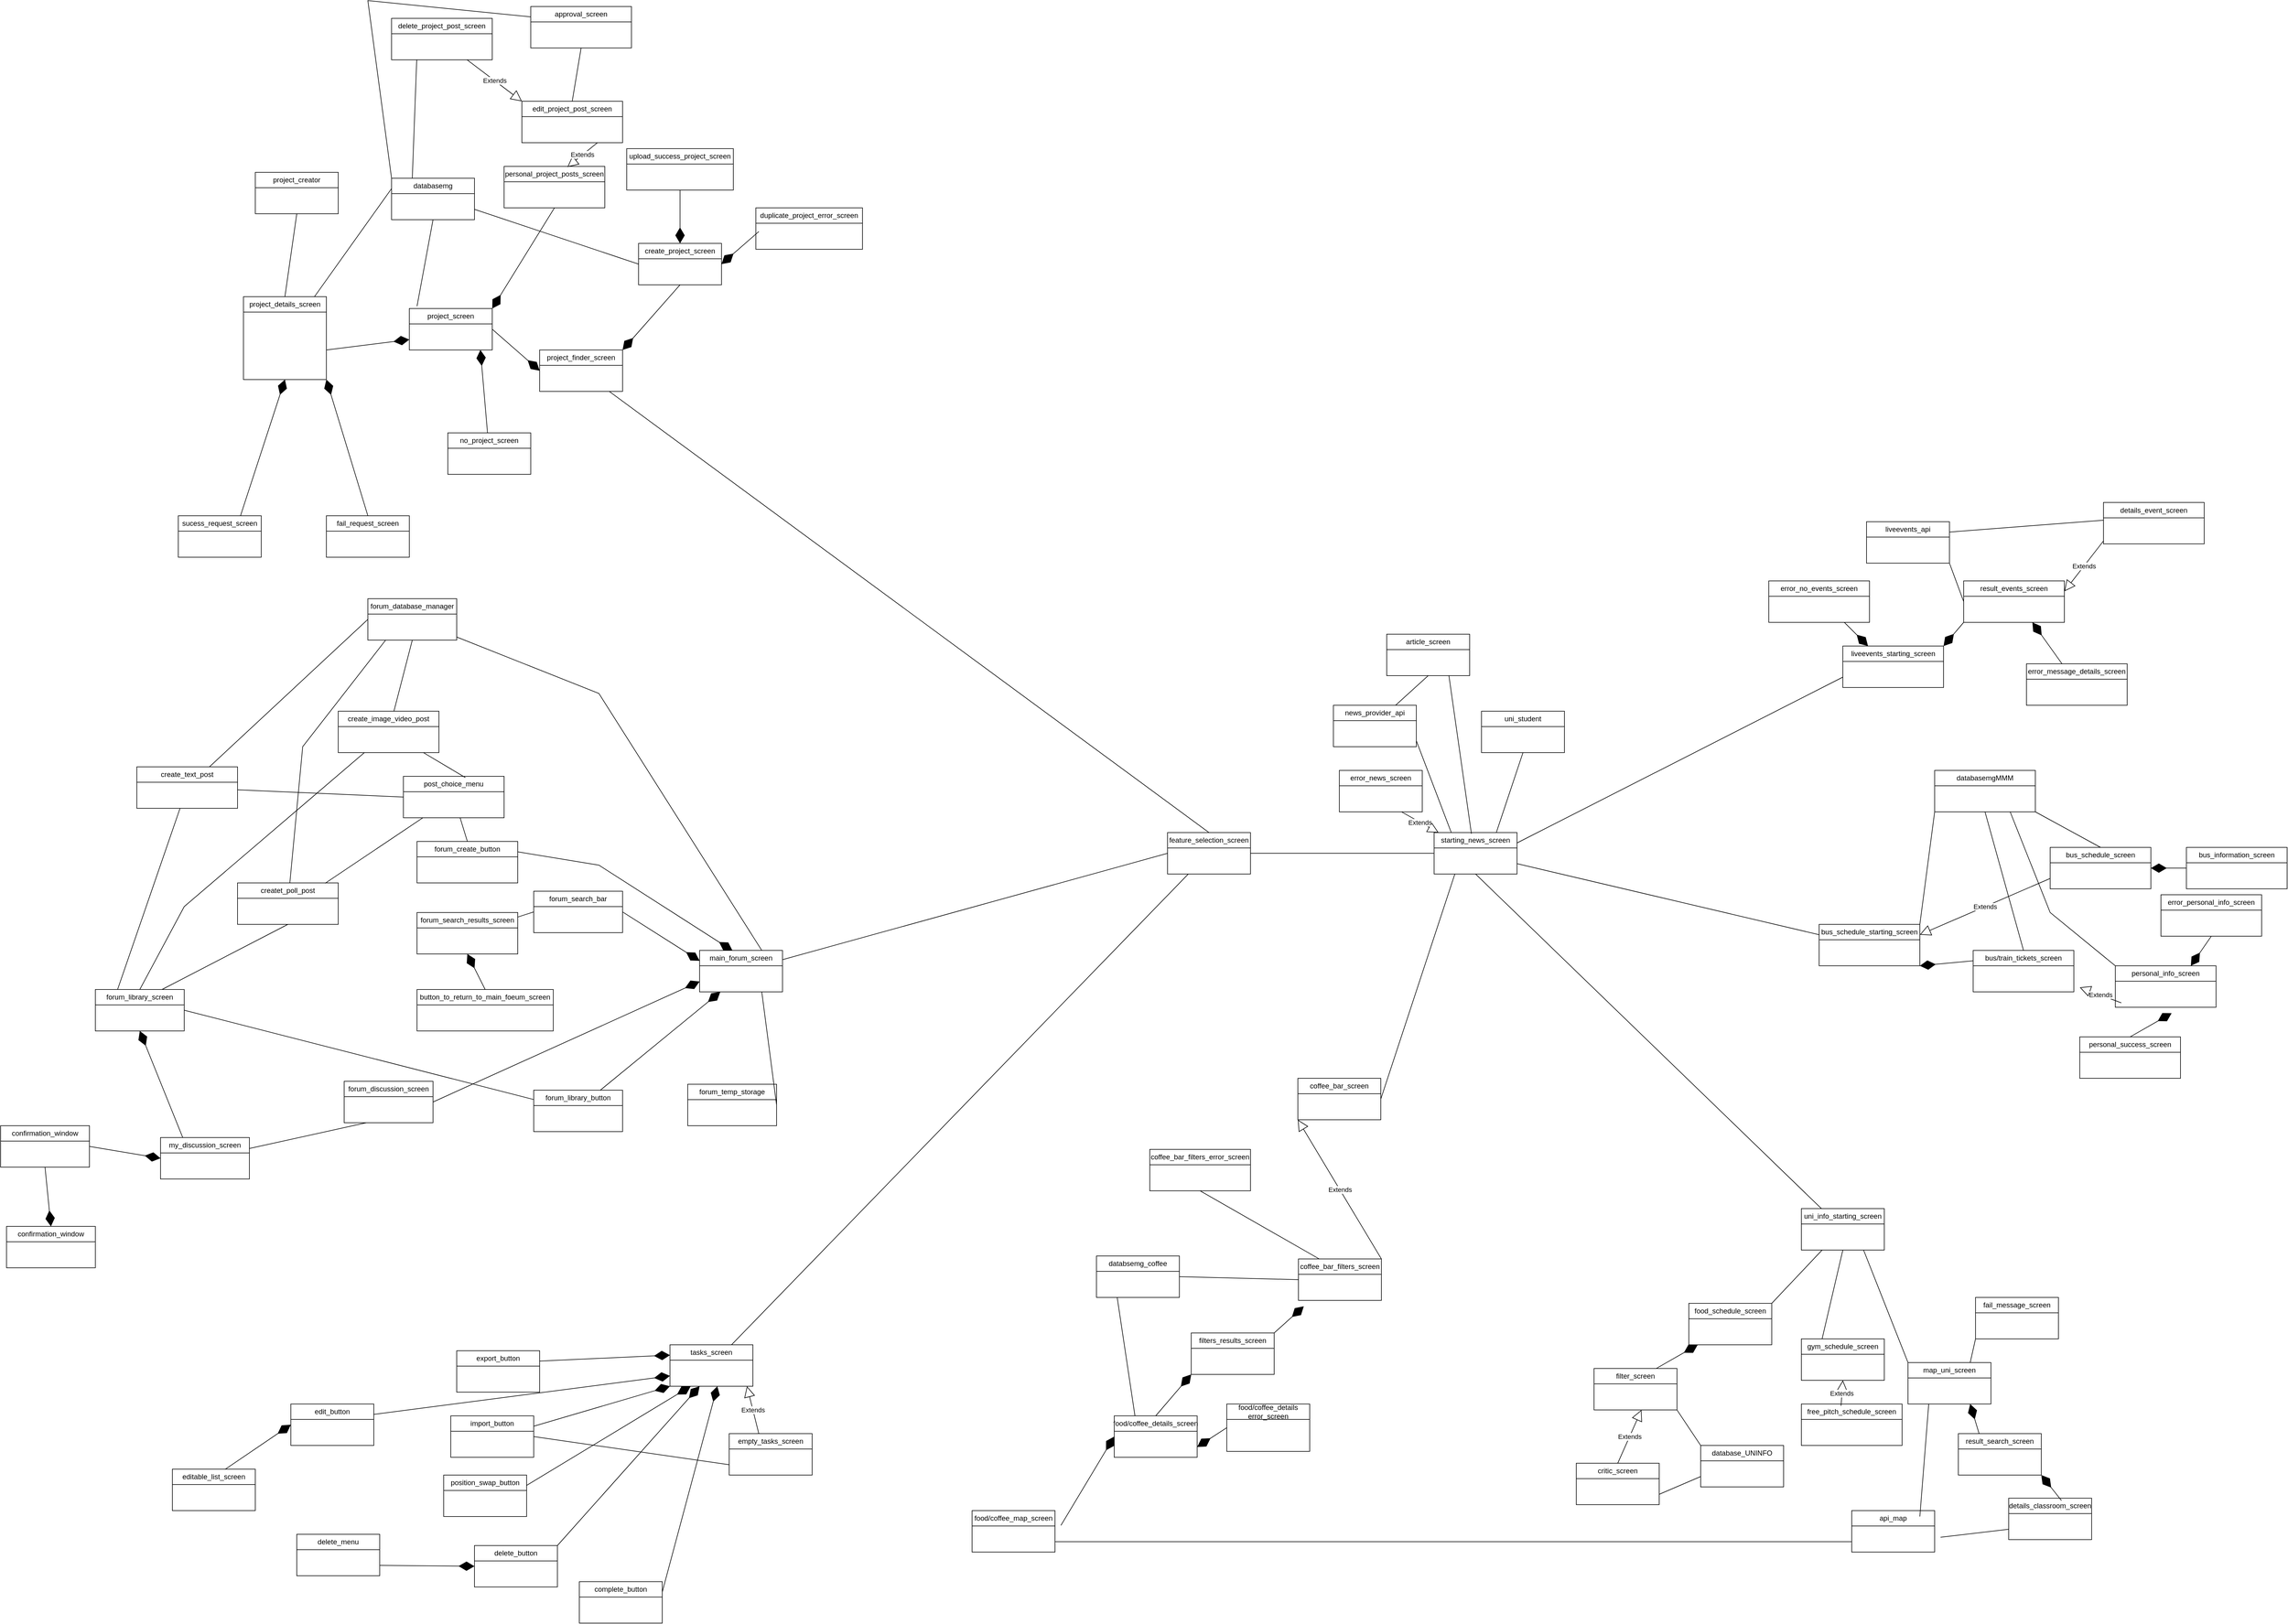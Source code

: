 <mxfile version="26.2.14">
  <diagram name="Σελίδα-1" id="4SPKYXFTKh28RuCQqEPZ">
    <mxGraphModel dx="5127" dy="3072" grid="1" gridSize="10" guides="1" tooltips="1" connect="1" arrows="1" fold="1" page="1" pageScale="1" pageWidth="827" pageHeight="1169" math="0" shadow="0">
      <root>
        <mxCell id="0" />
        <mxCell id="1" parent="0" />
        <mxCell id="xvAV7KWPORQprkaNA7NY-1" style="edgeStyle=none;shape=connector;rounded=0;orthogonalLoop=1;jettySize=auto;html=1;entryX=0.361;entryY=0.94;entryDx=0;entryDy=0;entryPerimeter=0;strokeColor=#FF3333;align=center;verticalAlign=middle;fontFamily=Helvetica;fontSize=11;fontColor=default;labelBackgroundColor=none;endArrow=none;" edge="1" parent="1">
          <mxGeometry relative="1" as="geometry">
            <Array as="points">
              <mxPoint x="370" y="980" />
            </Array>
            <mxPoint x="627.905" y="598.8" as="targetPoint" />
          </mxGeometry>
        </mxCell>
        <mxCell id="xvAV7KWPORQprkaNA7NY-2" style="edgeStyle=none;shape=connector;rounded=0;orthogonalLoop=1;jettySize=auto;html=1;entryX=0.361;entryY=0.94;entryDx=0;entryDy=0;entryPerimeter=0;strokeColor=#FF3333;align=center;verticalAlign=middle;fontFamily=Helvetica;fontSize=11;fontColor=default;labelBackgroundColor=none;endArrow=none;" edge="1" parent="1">
          <mxGeometry relative="1" as="geometry">
            <Array as="points">
              <mxPoint x="365" y="2119" />
            </Array>
            <mxPoint x="622.905" y="1737.8" as="targetPoint" />
          </mxGeometry>
        </mxCell>
        <mxCell id="xvAV7KWPORQprkaNA7NY-3" style="edgeStyle=none;shape=connector;rounded=0;orthogonalLoop=1;jettySize=auto;html=1;entryX=0.361;entryY=0.94;entryDx=0;entryDy=0;entryPerimeter=0;strokeColor=#FF3333;align=center;verticalAlign=middle;fontFamily=Helvetica;fontSize=11;fontColor=default;labelBackgroundColor=none;endArrow=none;" edge="1" parent="1">
          <mxGeometry relative="1" as="geometry">
            <Array as="points">
              <mxPoint x="2498" y="5220" />
            </Array>
            <mxPoint x="2755.905" y="4838.8" as="targetPoint" />
          </mxGeometry>
        </mxCell>
        <mxCell id="xvAV7KWPORQprkaNA7NY-4" style="edgeStyle=none;shape=connector;rounded=0;orthogonalLoop=1;jettySize=auto;html=1;entryX=0.361;entryY=0.94;entryDx=0;entryDy=0;entryPerimeter=0;strokeColor=#FF3333;align=center;verticalAlign=middle;fontFamily=Helvetica;fontSize=11;fontColor=default;labelBackgroundColor=none;endArrow=none;" edge="1" parent="1">
          <mxGeometry relative="1" as="geometry">
            <Array as="points">
              <mxPoint x="638" y="1910" />
            </Array>
            <mxPoint x="895.905" y="1528.8" as="targetPoint" />
          </mxGeometry>
        </mxCell>
        <mxCell id="xvAV7KWPORQprkaNA7NY-5" style="edgeStyle=none;shape=connector;rounded=0;orthogonalLoop=1;jettySize=auto;html=1;entryX=0.361;entryY=0.94;entryDx=0;entryDy=0;entryPerimeter=0;strokeColor=#FF3333;align=center;verticalAlign=middle;fontFamily=Helvetica;fontSize=11;fontColor=default;labelBackgroundColor=none;endArrow=none;" edge="1" parent="1">
          <mxGeometry relative="1" as="geometry">
            <Array as="points">
              <mxPoint x="358" y="1030" />
            </Array>
            <mxPoint x="615.905" y="648.8" as="targetPoint" />
          </mxGeometry>
        </mxCell>
        <mxCell id="xvAV7KWPORQprkaNA7NY-6" style="edgeStyle=none;shape=connector;rounded=0;orthogonalLoop=1;jettySize=auto;html=1;entryX=0.361;entryY=0.94;entryDx=0;entryDy=0;entryPerimeter=0;strokeColor=#FF3333;align=center;verticalAlign=middle;fontFamily=Helvetica;fontSize=11;fontColor=default;labelBackgroundColor=none;endArrow=none;" edge="1" parent="1">
          <mxGeometry relative="1" as="geometry">
            <Array as="points">
              <mxPoint x="630" y="890" />
            </Array>
            <mxPoint x="887.905" y="508.8" as="targetPoint" />
          </mxGeometry>
        </mxCell>
        <mxCell id="xvAV7KWPORQprkaNA7NY-7" style="edgeStyle=none;shape=connector;rounded=0;orthogonalLoop=1;jettySize=auto;html=1;entryX=0.361;entryY=0.94;entryDx=0;entryDy=0;entryPerimeter=0;strokeColor=#FF3333;align=center;verticalAlign=middle;fontFamily=Helvetica;fontSize=11;fontColor=default;labelBackgroundColor=none;endArrow=none;" edge="1" parent="1">
          <mxGeometry relative="1" as="geometry">
            <Array as="points">
              <mxPoint x="625" y="2029" />
            </Array>
            <mxPoint x="882.905" y="1647.8" as="targetPoint" />
          </mxGeometry>
        </mxCell>
        <mxCell id="xvAV7KWPORQprkaNA7NY-8" style="edgeStyle=none;shape=connector;rounded=0;orthogonalLoop=1;jettySize=auto;html=1;entryX=0.361;entryY=0.94;entryDx=0;entryDy=0;entryPerimeter=0;strokeColor=#FF3333;align=center;verticalAlign=middle;fontFamily=Helvetica;fontSize=11;fontColor=default;labelBackgroundColor=none;endArrow=none;" edge="1" parent="1">
          <mxGeometry relative="1" as="geometry">
            <Array as="points">
              <mxPoint x="2758" y="5130" />
            </Array>
            <mxPoint x="3015.905" y="4748.8" as="targetPoint" />
          </mxGeometry>
        </mxCell>
        <mxCell id="xvAV7KWPORQprkaNA7NY-9" style="edgeStyle=none;shape=connector;rounded=0;orthogonalLoop=1;jettySize=auto;html=1;entryX=0.361;entryY=0.94;entryDx=0;entryDy=0;entryPerimeter=0;strokeColor=#FF3333;align=center;verticalAlign=middle;fontFamily=Helvetica;fontSize=11;fontColor=default;labelBackgroundColor=none;endArrow=none;" edge="1" parent="1">
          <mxGeometry relative="1" as="geometry">
            <Array as="points">
              <mxPoint x="898" y="1820" />
            </Array>
            <mxPoint x="1155.905" y="1438.8" as="targetPoint" />
          </mxGeometry>
        </mxCell>
        <mxCell id="xvAV7KWPORQprkaNA7NY-10" style="edgeStyle=none;shape=connector;rounded=0;orthogonalLoop=1;jettySize=auto;html=1;entryX=0.361;entryY=0.94;entryDx=0;entryDy=0;entryPerimeter=0;strokeColor=#FF3333;align=center;verticalAlign=middle;fontFamily=Helvetica;fontSize=11;fontColor=default;labelBackgroundColor=none;endArrow=none;" edge="1" parent="1">
          <mxGeometry relative="1" as="geometry">
            <Array as="points">
              <mxPoint x="618" y="940" />
            </Array>
            <mxPoint x="875.905" y="558.8" as="targetPoint" />
          </mxGeometry>
        </mxCell>
        <mxCell id="xvAV7KWPORQprkaNA7NY-11" style="edgeStyle=none;shape=connector;rounded=0;orthogonalLoop=1;jettySize=auto;html=1;entryX=0.361;entryY=0.94;entryDx=0;entryDy=0;entryPerimeter=0;strokeColor=#FF3333;align=center;verticalAlign=middle;fontFamily=Helvetica;fontSize=11;fontColor=default;labelBackgroundColor=none;endArrow=none;" edge="1" parent="1">
          <mxGeometry relative="1" as="geometry">
            <Array as="points">
              <mxPoint x="360" y="960" />
            </Array>
            <mxPoint x="617.905" y="578.8" as="targetPoint" />
          </mxGeometry>
        </mxCell>
        <mxCell id="xvAV7KWPORQprkaNA7NY-12" style="edgeStyle=none;shape=connector;rounded=0;orthogonalLoop=1;jettySize=auto;html=1;entryX=0.361;entryY=0.94;entryDx=0;entryDy=0;entryPerimeter=0;strokeColor=#FF3333;align=center;verticalAlign=middle;fontFamily=Helvetica;fontSize=11;fontColor=default;labelBackgroundColor=none;endArrow=none;" edge="1" parent="1">
          <mxGeometry relative="1" as="geometry">
            <Array as="points">
              <mxPoint x="355" y="2099" />
            </Array>
            <mxPoint x="612.905" y="1717.8" as="targetPoint" />
          </mxGeometry>
        </mxCell>
        <mxCell id="xvAV7KWPORQprkaNA7NY-13" style="edgeStyle=none;shape=connector;rounded=0;orthogonalLoop=1;jettySize=auto;html=1;entryX=0.361;entryY=0.94;entryDx=0;entryDy=0;entryPerimeter=0;strokeColor=#FF3333;align=center;verticalAlign=middle;fontFamily=Helvetica;fontSize=11;fontColor=default;labelBackgroundColor=none;endArrow=none;" edge="1" parent="1">
          <mxGeometry relative="1" as="geometry">
            <Array as="points">
              <mxPoint x="2488" y="5200" />
            </Array>
            <mxPoint x="2745.905" y="4818.8" as="targetPoint" />
          </mxGeometry>
        </mxCell>
        <mxCell id="xvAV7KWPORQprkaNA7NY-14" style="edgeStyle=none;shape=connector;rounded=0;orthogonalLoop=1;jettySize=auto;html=1;entryX=0.361;entryY=0.94;entryDx=0;entryDy=0;entryPerimeter=0;strokeColor=#FF3333;align=center;verticalAlign=middle;fontFamily=Helvetica;fontSize=11;fontColor=default;labelBackgroundColor=none;endArrow=none;" edge="1" parent="1">
          <mxGeometry relative="1" as="geometry">
            <Array as="points">
              <mxPoint x="628" y="1890" />
            </Array>
            <mxPoint x="885.905" y="1508.8" as="targetPoint" />
          </mxGeometry>
        </mxCell>
        <mxCell id="xvAV7KWPORQprkaNA7NY-15" style="edgeStyle=none;shape=connector;rounded=0;orthogonalLoop=1;jettySize=auto;html=1;entryX=0.361;entryY=0.94;entryDx=0;entryDy=0;entryPerimeter=0;strokeColor=#FF3333;align=center;verticalAlign=middle;fontFamily=Helvetica;fontSize=11;fontColor=default;labelBackgroundColor=none;endArrow=none;" edge="1" parent="1">
          <mxGeometry relative="1" as="geometry">
            <Array as="points">
              <mxPoint x="348" y="1010" />
            </Array>
            <mxPoint x="605.905" y="628.8" as="targetPoint" />
          </mxGeometry>
        </mxCell>
        <mxCell id="xvAV7KWPORQprkaNA7NY-16" style="edgeStyle=none;shape=connector;rounded=0;orthogonalLoop=1;jettySize=auto;html=1;entryX=0.361;entryY=0.94;entryDx=0;entryDy=0;entryPerimeter=0;strokeColor=#FF3333;align=center;verticalAlign=middle;fontFamily=Helvetica;fontSize=11;fontColor=default;labelBackgroundColor=none;endArrow=none;" edge="1" parent="1">
          <mxGeometry relative="1" as="geometry">
            <Array as="points">
              <mxPoint x="1498" y="3230" />
            </Array>
            <mxPoint x="1755.905" y="2848.8" as="targetPoint" />
          </mxGeometry>
        </mxCell>
        <mxCell id="xvAV7KWPORQprkaNA7NY-17" style="edgeStyle=none;shape=connector;rounded=0;orthogonalLoop=1;jettySize=auto;html=1;entryX=0.361;entryY=0.94;entryDx=0;entryDy=0;entryPerimeter=0;strokeColor=#FF3333;align=center;verticalAlign=middle;fontFamily=Helvetica;fontSize=11;fontColor=default;labelBackgroundColor=none;endArrow=none;" edge="1" parent="1">
          <mxGeometry relative="1" as="geometry">
            <Array as="points">
              <mxPoint x="910" y="2675" />
            </Array>
            <mxPoint x="1167.905" y="2293.8" as="targetPoint" />
          </mxGeometry>
        </mxCell>
        <mxCell id="xvAV7KWPORQprkaNA7NY-18" style="edgeStyle=none;shape=connector;rounded=0;orthogonalLoop=1;jettySize=auto;html=1;entryX=0.361;entryY=0.94;entryDx=0;entryDy=0;entryPerimeter=0;strokeColor=#FF3333;align=center;verticalAlign=middle;fontFamily=Helvetica;fontSize=11;fontColor=default;labelBackgroundColor=none;endArrow=none;" edge="1" parent="1">
          <mxGeometry relative="1" as="geometry">
            <Array as="points">
              <mxPoint x="905" y="3814" />
            </Array>
            <mxPoint x="1162.905" y="3432.8" as="targetPoint" />
          </mxGeometry>
        </mxCell>
        <mxCell id="xvAV7KWPORQprkaNA7NY-19" style="edgeStyle=none;shape=connector;rounded=0;orthogonalLoop=1;jettySize=auto;html=1;entryX=0.361;entryY=0.94;entryDx=0;entryDy=0;entryPerimeter=0;strokeColor=#FF3333;align=center;verticalAlign=middle;fontFamily=Helvetica;fontSize=11;fontColor=default;labelBackgroundColor=none;endArrow=none;" edge="1" parent="1">
          <mxGeometry relative="1" as="geometry">
            <Array as="points">
              <mxPoint x="3038" y="6915" />
            </Array>
            <mxPoint x="3295.905" y="6533.8" as="targetPoint" />
          </mxGeometry>
        </mxCell>
        <mxCell id="xvAV7KWPORQprkaNA7NY-20" style="edgeStyle=none;shape=connector;rounded=0;orthogonalLoop=1;jettySize=auto;html=1;entryX=0.361;entryY=0.94;entryDx=0;entryDy=0;entryPerimeter=0;strokeColor=#FF3333;align=center;verticalAlign=middle;fontFamily=Helvetica;fontSize=11;fontColor=default;labelBackgroundColor=none;endArrow=none;" edge="1" parent="1">
          <mxGeometry relative="1" as="geometry">
            <Array as="points">
              <mxPoint x="1178" y="3605" />
            </Array>
            <mxPoint x="1435.905" y="3223.8" as="targetPoint" />
          </mxGeometry>
        </mxCell>
        <mxCell id="xvAV7KWPORQprkaNA7NY-21" style="edgeStyle=none;shape=connector;rounded=0;orthogonalLoop=1;jettySize=auto;html=1;entryX=0.361;entryY=0.94;entryDx=0;entryDy=0;entryPerimeter=0;strokeColor=#FF3333;align=center;verticalAlign=middle;fontFamily=Helvetica;fontSize=11;fontColor=default;labelBackgroundColor=none;endArrow=none;" edge="1" parent="1">
          <mxGeometry relative="1" as="geometry">
            <Array as="points">
              <mxPoint x="898" y="2725" />
            </Array>
            <mxPoint x="1155.905" y="2343.8" as="targetPoint" />
          </mxGeometry>
        </mxCell>
        <mxCell id="xvAV7KWPORQprkaNA7NY-22" style="edgeStyle=none;shape=connector;rounded=0;orthogonalLoop=1;jettySize=auto;html=1;entryX=0.361;entryY=0.94;entryDx=0;entryDy=0;entryPerimeter=0;strokeColor=#FF3333;align=center;verticalAlign=middle;fontFamily=Helvetica;fontSize=11;fontColor=default;labelBackgroundColor=none;endArrow=none;" edge="1" parent="1">
          <mxGeometry relative="1" as="geometry">
            <Array as="points">
              <mxPoint x="1170" y="2585" />
            </Array>
            <mxPoint x="1427.905" y="2203.8" as="targetPoint" />
          </mxGeometry>
        </mxCell>
        <mxCell id="xvAV7KWPORQprkaNA7NY-23" style="edgeStyle=none;shape=connector;rounded=0;orthogonalLoop=1;jettySize=auto;html=1;entryX=0.361;entryY=0.94;entryDx=0;entryDy=0;entryPerimeter=0;strokeColor=#FF3333;align=center;verticalAlign=middle;fontFamily=Helvetica;fontSize=11;fontColor=default;labelBackgroundColor=none;endArrow=none;" edge="1" parent="1">
          <mxGeometry relative="1" as="geometry">
            <Array as="points">
              <mxPoint x="1165" y="3724" />
            </Array>
            <mxPoint x="1422.905" y="3342.8" as="targetPoint" />
          </mxGeometry>
        </mxCell>
        <mxCell id="xvAV7KWPORQprkaNA7NY-24" style="edgeStyle=none;shape=connector;rounded=0;orthogonalLoop=1;jettySize=auto;html=1;entryX=0.361;entryY=0.94;entryDx=0;entryDy=0;entryPerimeter=0;strokeColor=#FF3333;align=center;verticalAlign=middle;fontFamily=Helvetica;fontSize=11;fontColor=default;labelBackgroundColor=none;endArrow=none;" edge="1" parent="1">
          <mxGeometry relative="1" as="geometry">
            <Array as="points">
              <mxPoint x="3298" y="6825" />
            </Array>
            <mxPoint x="3555.905" y="6443.8" as="targetPoint" />
          </mxGeometry>
        </mxCell>
        <mxCell id="xvAV7KWPORQprkaNA7NY-25" style="edgeStyle=none;shape=connector;rounded=0;orthogonalLoop=1;jettySize=auto;html=1;entryX=0.361;entryY=0.94;entryDx=0;entryDy=0;entryPerimeter=0;strokeColor=#FF3333;align=center;verticalAlign=middle;fontFamily=Helvetica;fontSize=11;fontColor=default;labelBackgroundColor=none;endArrow=none;" edge="1" parent="1">
          <mxGeometry relative="1" as="geometry">
            <Array as="points">
              <mxPoint x="1438" y="3515" />
            </Array>
            <mxPoint x="1695.905" y="3133.8" as="targetPoint" />
          </mxGeometry>
        </mxCell>
        <mxCell id="xvAV7KWPORQprkaNA7NY-26" style="edgeStyle=none;shape=connector;rounded=0;orthogonalLoop=1;jettySize=auto;html=1;entryX=0.361;entryY=0.94;entryDx=0;entryDy=0;entryPerimeter=0;strokeColor=#FF3333;align=center;verticalAlign=middle;fontFamily=Helvetica;fontSize=11;fontColor=default;labelBackgroundColor=none;endArrow=none;" edge="1" parent="1">
          <mxGeometry relative="1" as="geometry">
            <Array as="points">
              <mxPoint x="1158" y="2635" />
            </Array>
            <mxPoint x="1415.905" y="2253.8" as="targetPoint" />
          </mxGeometry>
        </mxCell>
        <mxCell id="xvAV7KWPORQprkaNA7NY-27" style="edgeStyle=none;shape=connector;rounded=0;orthogonalLoop=1;jettySize=auto;html=1;entryX=0.361;entryY=0.94;entryDx=0;entryDy=0;entryPerimeter=0;strokeColor=#FF3333;align=center;verticalAlign=middle;fontFamily=Helvetica;fontSize=11;fontColor=default;labelBackgroundColor=none;endArrow=none;" edge="1" parent="1">
          <mxGeometry relative="1" as="geometry">
            <Array as="points">
              <mxPoint x="610" y="1325" />
            </Array>
            <mxPoint x="867.905" y="943.8" as="targetPoint" />
          </mxGeometry>
        </mxCell>
        <mxCell id="xvAV7KWPORQprkaNA7NY-28" style="edgeStyle=none;shape=connector;rounded=0;orthogonalLoop=1;jettySize=auto;html=1;entryX=0.361;entryY=0.94;entryDx=0;entryDy=0;entryPerimeter=0;strokeColor=#FF3333;align=center;verticalAlign=middle;fontFamily=Helvetica;fontSize=11;fontColor=default;labelBackgroundColor=none;endArrow=none;" edge="1" parent="1">
          <mxGeometry relative="1" as="geometry">
            <Array as="points">
              <mxPoint x="605" y="2464" />
            </Array>
            <mxPoint x="862.905" y="2082.8" as="targetPoint" />
          </mxGeometry>
        </mxCell>
        <mxCell id="xvAV7KWPORQprkaNA7NY-29" style="edgeStyle=none;shape=connector;rounded=0;orthogonalLoop=1;jettySize=auto;html=1;entryX=0.361;entryY=0.94;entryDx=0;entryDy=0;entryPerimeter=0;strokeColor=#FF3333;align=center;verticalAlign=middle;fontFamily=Helvetica;fontSize=11;fontColor=default;labelBackgroundColor=none;endArrow=none;" edge="1" parent="1">
          <mxGeometry relative="1" as="geometry">
            <Array as="points">
              <mxPoint x="2738" y="5565" />
            </Array>
            <mxPoint x="2995.905" y="5183.8" as="targetPoint" />
          </mxGeometry>
        </mxCell>
        <mxCell id="xvAV7KWPORQprkaNA7NY-30" style="edgeStyle=none;shape=connector;rounded=0;orthogonalLoop=1;jettySize=auto;html=1;entryX=0.361;entryY=0.94;entryDx=0;entryDy=0;entryPerimeter=0;strokeColor=#FF3333;align=center;verticalAlign=middle;fontFamily=Helvetica;fontSize=11;fontColor=default;labelBackgroundColor=none;endArrow=none;" edge="1" parent="1">
          <mxGeometry relative="1" as="geometry">
            <Array as="points">
              <mxPoint x="878" y="2255" />
            </Array>
            <mxPoint x="1135.905" y="1873.8" as="targetPoint" />
          </mxGeometry>
        </mxCell>
        <mxCell id="xvAV7KWPORQprkaNA7NY-31" style="edgeStyle=none;shape=connector;rounded=0;orthogonalLoop=1;jettySize=auto;html=1;entryX=0.361;entryY=0.94;entryDx=0;entryDy=0;entryPerimeter=0;strokeColor=#FF3333;align=center;verticalAlign=middle;fontFamily=Helvetica;fontSize=11;fontColor=default;labelBackgroundColor=none;endArrow=none;" edge="1" parent="1">
          <mxGeometry relative="1" as="geometry">
            <Array as="points">
              <mxPoint x="598" y="1375" />
            </Array>
            <mxPoint x="855.905" y="993.8" as="targetPoint" />
          </mxGeometry>
        </mxCell>
        <mxCell id="xvAV7KWPORQprkaNA7NY-32" style="edgeStyle=none;shape=connector;rounded=0;orthogonalLoop=1;jettySize=auto;html=1;entryX=0.361;entryY=0.94;entryDx=0;entryDy=0;entryPerimeter=0;strokeColor=#FF3333;align=center;verticalAlign=middle;fontFamily=Helvetica;fontSize=11;fontColor=default;labelBackgroundColor=none;endArrow=none;" edge="1" parent="1">
          <mxGeometry relative="1" as="geometry">
            <Array as="points">
              <mxPoint x="870" y="1235" />
            </Array>
            <mxPoint x="1127.905" y="853.8" as="targetPoint" />
          </mxGeometry>
        </mxCell>
        <mxCell id="xvAV7KWPORQprkaNA7NY-33" style="edgeStyle=none;shape=connector;rounded=0;orthogonalLoop=1;jettySize=auto;html=1;entryX=0.361;entryY=0.94;entryDx=0;entryDy=0;entryPerimeter=0;strokeColor=#FF3333;align=center;verticalAlign=middle;fontFamily=Helvetica;fontSize=11;fontColor=default;labelBackgroundColor=none;endArrow=none;" edge="1" parent="1">
          <mxGeometry relative="1" as="geometry">
            <Array as="points">
              <mxPoint x="865" y="2374" />
            </Array>
            <mxPoint x="1122.905" y="1992.8" as="targetPoint" />
          </mxGeometry>
        </mxCell>
        <mxCell id="xvAV7KWPORQprkaNA7NY-34" style="edgeStyle=none;shape=connector;rounded=0;orthogonalLoop=1;jettySize=auto;html=1;entryX=0.361;entryY=0.94;entryDx=0;entryDy=0;entryPerimeter=0;strokeColor=#FF3333;align=center;verticalAlign=middle;fontFamily=Helvetica;fontSize=11;fontColor=default;labelBackgroundColor=none;endArrow=none;" edge="1" parent="1">
          <mxGeometry relative="1" as="geometry">
            <Array as="points">
              <mxPoint x="2998" y="5475" />
            </Array>
            <mxPoint x="3255.905" y="5093.8" as="targetPoint" />
          </mxGeometry>
        </mxCell>
        <mxCell id="xvAV7KWPORQprkaNA7NY-35" style="edgeStyle=none;shape=connector;rounded=0;orthogonalLoop=1;jettySize=auto;html=1;entryX=0.361;entryY=0.94;entryDx=0;entryDy=0;entryPerimeter=0;strokeColor=#FF3333;align=center;verticalAlign=middle;fontFamily=Helvetica;fontSize=11;fontColor=default;labelBackgroundColor=none;endArrow=none;" edge="1" parent="1">
          <mxGeometry relative="1" as="geometry">
            <Array as="points">
              <mxPoint x="1138" y="2165" />
            </Array>
            <mxPoint x="1395.905" y="1783.8" as="targetPoint" />
          </mxGeometry>
        </mxCell>
        <mxCell id="xvAV7KWPORQprkaNA7NY-36" style="edgeStyle=none;shape=connector;rounded=0;orthogonalLoop=1;jettySize=auto;html=1;entryX=0.361;entryY=0.94;entryDx=0;entryDy=0;entryPerimeter=0;strokeColor=#FF3333;align=center;verticalAlign=middle;fontFamily=Helvetica;fontSize=11;fontColor=default;labelBackgroundColor=none;endArrow=none;" edge="1" parent="1">
          <mxGeometry relative="1" as="geometry">
            <Array as="points">
              <mxPoint x="858" y="1285" />
            </Array>
            <mxPoint x="1115.905" y="903.8" as="targetPoint" />
          </mxGeometry>
        </mxCell>
        <mxCell id="xvAV7KWPORQprkaNA7NY-37" style="edgeStyle=none;shape=connector;rounded=0;orthogonalLoop=1;jettySize=auto;html=1;entryX=0.361;entryY=0.94;entryDx=0;entryDy=0;entryPerimeter=0;strokeColor=#FF3333;align=center;verticalAlign=middle;fontFamily=Helvetica;fontSize=11;fontColor=default;labelBackgroundColor=none;endArrow=none;" edge="1" parent="1">
          <mxGeometry relative="1" as="geometry">
            <Array as="points">
              <mxPoint x="1040" y="1180" />
            </Array>
            <mxPoint x="1297.905" y="798.8" as="targetPoint" />
          </mxGeometry>
        </mxCell>
        <mxCell id="xvAV7KWPORQprkaNA7NY-38" style="edgeStyle=none;shape=connector;rounded=0;orthogonalLoop=1;jettySize=auto;html=1;entryX=0.361;entryY=0.94;entryDx=0;entryDy=0;entryPerimeter=0;strokeColor=#FF3333;align=center;verticalAlign=middle;fontFamily=Helvetica;fontSize=11;fontColor=default;labelBackgroundColor=none;endArrow=none;" edge="1" parent="1">
          <mxGeometry relative="1" as="geometry">
            <Array as="points">
              <mxPoint x="1035" y="2319" />
            </Array>
            <mxPoint x="1292.905" y="1937.8" as="targetPoint" />
          </mxGeometry>
        </mxCell>
        <mxCell id="xvAV7KWPORQprkaNA7NY-39" style="edgeStyle=none;shape=connector;rounded=0;orthogonalLoop=1;jettySize=auto;html=1;entryX=0.361;entryY=0.94;entryDx=0;entryDy=0;entryPerimeter=0;strokeColor=#FF3333;align=center;verticalAlign=middle;fontFamily=Helvetica;fontSize=11;fontColor=default;labelBackgroundColor=none;endArrow=none;" edge="1" parent="1">
          <mxGeometry relative="1" as="geometry">
            <Array as="points">
              <mxPoint x="3168" y="5420" />
            </Array>
            <mxPoint x="3425.905" y="5038.8" as="targetPoint" />
          </mxGeometry>
        </mxCell>
        <mxCell id="xvAV7KWPORQprkaNA7NY-40" style="edgeStyle=none;shape=connector;rounded=0;orthogonalLoop=1;jettySize=auto;html=1;entryX=0.361;entryY=0.94;entryDx=0;entryDy=0;entryPerimeter=0;strokeColor=#FF3333;align=center;verticalAlign=middle;fontFamily=Helvetica;fontSize=11;fontColor=default;labelBackgroundColor=none;endArrow=none;" edge="1" parent="1">
          <mxGeometry relative="1" as="geometry">
            <Array as="points">
              <mxPoint x="1308" y="2110" />
            </Array>
            <mxPoint x="1565.905" y="1728.8" as="targetPoint" />
          </mxGeometry>
        </mxCell>
        <mxCell id="xvAV7KWPORQprkaNA7NY-41" style="edgeStyle=none;shape=connector;rounded=0;orthogonalLoop=1;jettySize=auto;html=1;entryX=0.361;entryY=0.94;entryDx=0;entryDy=0;entryPerimeter=0;strokeColor=#FF3333;align=center;verticalAlign=middle;fontFamily=Helvetica;fontSize=11;fontColor=default;labelBackgroundColor=none;endArrow=none;" edge="1" parent="1">
          <mxGeometry relative="1" as="geometry">
            <Array as="points">
              <mxPoint x="1028" y="1230" />
            </Array>
            <mxPoint x="1285.905" y="848.8" as="targetPoint" />
          </mxGeometry>
        </mxCell>
        <mxCell id="xvAV7KWPORQprkaNA7NY-42" style="edgeStyle=none;shape=connector;rounded=0;orthogonalLoop=1;jettySize=auto;html=1;entryX=0.361;entryY=0.94;entryDx=0;entryDy=0;entryPerimeter=0;strokeColor=#FF3333;align=center;verticalAlign=middle;fontFamily=Helvetica;fontSize=11;fontColor=default;labelBackgroundColor=none;endArrow=none;" edge="1" parent="1">
          <mxGeometry relative="1" as="geometry">
            <Array as="points">
              <mxPoint x="1300" y="1090" />
            </Array>
            <mxPoint x="1557.905" y="708.8" as="targetPoint" />
          </mxGeometry>
        </mxCell>
        <mxCell id="xvAV7KWPORQprkaNA7NY-43" style="edgeStyle=none;shape=connector;rounded=0;orthogonalLoop=1;jettySize=auto;html=1;entryX=0.361;entryY=0.94;entryDx=0;entryDy=0;entryPerimeter=0;strokeColor=#FF3333;align=center;verticalAlign=middle;fontFamily=Helvetica;fontSize=11;fontColor=default;labelBackgroundColor=none;endArrow=none;" edge="1" parent="1">
          <mxGeometry relative="1" as="geometry">
            <Array as="points">
              <mxPoint x="1295" y="2229" />
            </Array>
            <mxPoint x="1552.905" y="1847.8" as="targetPoint" />
          </mxGeometry>
        </mxCell>
        <mxCell id="xvAV7KWPORQprkaNA7NY-44" style="edgeStyle=none;shape=connector;rounded=0;orthogonalLoop=1;jettySize=auto;html=1;entryX=0.361;entryY=0.94;entryDx=0;entryDy=0;entryPerimeter=0;strokeColor=#FF3333;align=center;verticalAlign=middle;fontFamily=Helvetica;fontSize=11;fontColor=default;labelBackgroundColor=none;endArrow=none;" edge="1" parent="1">
          <mxGeometry relative="1" as="geometry">
            <Array as="points">
              <mxPoint x="3428" y="5330" />
            </Array>
            <mxPoint x="3685.905" y="4948.8" as="targetPoint" />
          </mxGeometry>
        </mxCell>
        <mxCell id="xvAV7KWPORQprkaNA7NY-45" style="edgeStyle=none;shape=connector;rounded=0;orthogonalLoop=1;jettySize=auto;html=1;entryX=0.361;entryY=0.94;entryDx=0;entryDy=0;entryPerimeter=0;strokeColor=#FF3333;align=center;verticalAlign=middle;fontFamily=Helvetica;fontSize=11;fontColor=default;labelBackgroundColor=none;endArrow=none;" edge="1" parent="1">
          <mxGeometry relative="1" as="geometry">
            <Array as="points">
              <mxPoint x="1568" y="2020" />
            </Array>
            <mxPoint x="1825.905" y="1638.8" as="targetPoint" />
          </mxGeometry>
        </mxCell>
        <mxCell id="xvAV7KWPORQprkaNA7NY-46" style="edgeStyle=none;shape=connector;rounded=0;orthogonalLoop=1;jettySize=auto;html=1;entryX=0.361;entryY=0.94;entryDx=0;entryDy=0;entryPerimeter=0;strokeColor=#FF3333;align=center;verticalAlign=middle;fontFamily=Helvetica;fontSize=11;fontColor=default;labelBackgroundColor=none;endArrow=none;" edge="1" parent="1">
          <mxGeometry relative="1" as="geometry">
            <Array as="points">
              <mxPoint x="1288" y="1140" />
            </Array>
            <mxPoint x="1545.905" y="758.8" as="targetPoint" />
          </mxGeometry>
        </mxCell>
        <mxCell id="xvAV7KWPORQprkaNA7NY-47" style="edgeStyle=none;shape=connector;rounded=0;orthogonalLoop=1;jettySize=auto;html=1;entryX=0.361;entryY=0.94;entryDx=0;entryDy=0;entryPerimeter=0;strokeColor=#FF3333;align=center;verticalAlign=middle;fontFamily=Helvetica;fontSize=11;fontColor=default;labelBackgroundColor=none;endArrow=none;" edge="1" parent="1">
          <mxGeometry relative="1" as="geometry">
            <Array as="points">
              <mxPoint x="1030" y="1160" />
            </Array>
            <mxPoint x="1287.905" y="778.8" as="targetPoint" />
          </mxGeometry>
        </mxCell>
        <mxCell id="xvAV7KWPORQprkaNA7NY-48" style="edgeStyle=none;shape=connector;rounded=0;orthogonalLoop=1;jettySize=auto;html=1;entryX=0.361;entryY=0.94;entryDx=0;entryDy=0;entryPerimeter=0;strokeColor=#FF3333;align=center;verticalAlign=middle;fontFamily=Helvetica;fontSize=11;fontColor=default;labelBackgroundColor=none;endArrow=none;" edge="1" parent="1">
          <mxGeometry relative="1" as="geometry">
            <Array as="points">
              <mxPoint x="1025" y="2299" />
            </Array>
            <mxPoint x="1282.905" y="1917.8" as="targetPoint" />
          </mxGeometry>
        </mxCell>
        <mxCell id="xvAV7KWPORQprkaNA7NY-49" style="edgeStyle=none;shape=connector;rounded=0;orthogonalLoop=1;jettySize=auto;html=1;entryX=0.361;entryY=0.94;entryDx=0;entryDy=0;entryPerimeter=0;strokeColor=#FF3333;align=center;verticalAlign=middle;fontFamily=Helvetica;fontSize=11;fontColor=default;labelBackgroundColor=none;endArrow=none;" edge="1" parent="1">
          <mxGeometry relative="1" as="geometry">
            <Array as="points">
              <mxPoint x="3158" y="5400" />
            </Array>
            <mxPoint x="3415.905" y="5018.8" as="targetPoint" />
          </mxGeometry>
        </mxCell>
        <mxCell id="xvAV7KWPORQprkaNA7NY-50" style="edgeStyle=none;shape=connector;rounded=0;orthogonalLoop=1;jettySize=auto;html=1;entryX=0.361;entryY=0.94;entryDx=0;entryDy=0;entryPerimeter=0;strokeColor=#FF3333;align=center;verticalAlign=middle;fontFamily=Helvetica;fontSize=11;fontColor=default;labelBackgroundColor=none;endArrow=none;" edge="1" parent="1">
          <mxGeometry relative="1" as="geometry">
            <Array as="points">
              <mxPoint x="1298" y="2090" />
            </Array>
            <mxPoint x="1555.905" y="1708.8" as="targetPoint" />
          </mxGeometry>
        </mxCell>
        <mxCell id="xvAV7KWPORQprkaNA7NY-51" style="edgeStyle=none;shape=connector;rounded=0;orthogonalLoop=1;jettySize=auto;html=1;entryX=0.361;entryY=0.94;entryDx=0;entryDy=0;entryPerimeter=0;strokeColor=#FF3333;align=center;verticalAlign=middle;fontFamily=Helvetica;fontSize=11;fontColor=default;labelBackgroundColor=none;endArrow=none;" edge="1" parent="1">
          <mxGeometry relative="1" as="geometry">
            <Array as="points">
              <mxPoint x="1018" y="1210" />
            </Array>
            <mxPoint x="1275.905" y="828.8" as="targetPoint" />
          </mxGeometry>
        </mxCell>
        <mxCell id="xvAV7KWPORQprkaNA7NY-52" style="edgeStyle=none;shape=connector;rounded=0;orthogonalLoop=1;jettySize=auto;html=1;entryX=0.361;entryY=0.94;entryDx=0;entryDy=0;entryPerimeter=0;strokeColor=#FF3333;align=center;verticalAlign=middle;fontFamily=Helvetica;fontSize=11;fontColor=default;labelBackgroundColor=none;endArrow=none;" edge="1" parent="1">
          <mxGeometry relative="1" as="geometry">
            <Array as="points">
              <mxPoint x="2168" y="3430" />
            </Array>
            <mxPoint x="2425.905" y="3048.8" as="targetPoint" />
          </mxGeometry>
        </mxCell>
        <mxCell id="xvAV7KWPORQprkaNA7NY-53" style="edgeStyle=none;shape=connector;rounded=0;orthogonalLoop=1;jettySize=auto;html=1;entryX=0.361;entryY=0.94;entryDx=0;entryDy=0;entryPerimeter=0;strokeColor=#FF3333;align=center;verticalAlign=middle;fontFamily=Helvetica;fontSize=11;fontColor=default;labelBackgroundColor=none;endArrow=none;" edge="1" parent="1">
          <mxGeometry relative="1" as="geometry">
            <Array as="points">
              <mxPoint x="1580" y="2875" />
            </Array>
            <mxPoint x="1837.905" y="2493.8" as="targetPoint" />
          </mxGeometry>
        </mxCell>
        <mxCell id="xvAV7KWPORQprkaNA7NY-54" style="edgeStyle=none;shape=connector;rounded=0;orthogonalLoop=1;jettySize=auto;html=1;entryX=0.361;entryY=0.94;entryDx=0;entryDy=0;entryPerimeter=0;strokeColor=#FF3333;align=center;verticalAlign=middle;fontFamily=Helvetica;fontSize=11;fontColor=default;labelBackgroundColor=none;endArrow=none;" edge="1" parent="1">
          <mxGeometry relative="1" as="geometry">
            <Array as="points">
              <mxPoint x="1575" y="4014" />
            </Array>
            <mxPoint x="1832.905" y="3632.8" as="targetPoint" />
          </mxGeometry>
        </mxCell>
        <mxCell id="xvAV7KWPORQprkaNA7NY-55" style="edgeStyle=none;shape=connector;rounded=0;orthogonalLoop=1;jettySize=auto;html=1;entryX=0.361;entryY=0.94;entryDx=0;entryDy=0;entryPerimeter=0;strokeColor=#FF3333;align=center;verticalAlign=middle;fontFamily=Helvetica;fontSize=11;fontColor=default;labelBackgroundColor=none;endArrow=none;" edge="1" parent="1">
          <mxGeometry relative="1" as="geometry">
            <Array as="points">
              <mxPoint x="3708" y="7115" />
            </Array>
            <mxPoint x="3965.905" y="6733.8" as="targetPoint" />
          </mxGeometry>
        </mxCell>
        <mxCell id="xvAV7KWPORQprkaNA7NY-56" style="edgeStyle=none;shape=connector;rounded=0;orthogonalLoop=1;jettySize=auto;html=1;entryX=0.361;entryY=0.94;entryDx=0;entryDy=0;entryPerimeter=0;strokeColor=#FF3333;align=center;verticalAlign=middle;fontFamily=Helvetica;fontSize=11;fontColor=default;labelBackgroundColor=none;endArrow=none;" edge="1" parent="1">
          <mxGeometry relative="1" as="geometry">
            <Array as="points">
              <mxPoint x="1848" y="3805" />
            </Array>
            <mxPoint x="2105.905" y="3423.8" as="targetPoint" />
          </mxGeometry>
        </mxCell>
        <mxCell id="xvAV7KWPORQprkaNA7NY-57" style="edgeStyle=none;shape=connector;rounded=0;orthogonalLoop=1;jettySize=auto;html=1;entryX=0.361;entryY=0.94;entryDx=0;entryDy=0;entryPerimeter=0;strokeColor=#FF3333;align=center;verticalAlign=middle;fontFamily=Helvetica;fontSize=11;fontColor=default;labelBackgroundColor=none;endArrow=none;" edge="1" parent="1">
          <mxGeometry relative="1" as="geometry">
            <Array as="points">
              <mxPoint x="1568" y="2925" />
            </Array>
            <mxPoint x="1825.905" y="2543.8" as="targetPoint" />
          </mxGeometry>
        </mxCell>
        <mxCell id="xvAV7KWPORQprkaNA7NY-58" style="edgeStyle=none;shape=connector;rounded=0;orthogonalLoop=1;jettySize=auto;html=1;entryX=0.361;entryY=0.94;entryDx=0;entryDy=0;entryPerimeter=0;strokeColor=#FF3333;align=center;verticalAlign=middle;fontFamily=Helvetica;fontSize=11;fontColor=default;labelBackgroundColor=none;endArrow=none;" edge="1" parent="1">
          <mxGeometry relative="1" as="geometry">
            <Array as="points">
              <mxPoint x="1840" y="2785" />
            </Array>
            <mxPoint x="2097.905" y="2403.8" as="targetPoint" />
          </mxGeometry>
        </mxCell>
        <mxCell id="xvAV7KWPORQprkaNA7NY-59" style="edgeStyle=none;shape=connector;rounded=0;orthogonalLoop=1;jettySize=auto;html=1;entryX=0.361;entryY=0.94;entryDx=0;entryDy=0;entryPerimeter=0;strokeColor=#FF3333;align=center;verticalAlign=middle;fontFamily=Helvetica;fontSize=11;fontColor=default;labelBackgroundColor=none;endArrow=none;" edge="1" parent="1">
          <mxGeometry relative="1" as="geometry">
            <Array as="points">
              <mxPoint x="1835" y="3924" />
            </Array>
            <mxPoint x="2092.905" y="3542.8" as="targetPoint" />
          </mxGeometry>
        </mxCell>
        <mxCell id="xvAV7KWPORQprkaNA7NY-60" style="edgeStyle=none;shape=connector;rounded=0;orthogonalLoop=1;jettySize=auto;html=1;entryX=0.361;entryY=0.94;entryDx=0;entryDy=0;entryPerimeter=0;strokeColor=#FF3333;align=center;verticalAlign=middle;fontFamily=Helvetica;fontSize=11;fontColor=default;labelBackgroundColor=none;endArrow=none;" edge="1" parent="1">
          <mxGeometry relative="1" as="geometry">
            <Array as="points">
              <mxPoint x="3968" y="7025" />
            </Array>
            <mxPoint x="4225.905" y="6643.8" as="targetPoint" />
          </mxGeometry>
        </mxCell>
        <mxCell id="xvAV7KWPORQprkaNA7NY-61" style="edgeStyle=none;shape=connector;rounded=0;orthogonalLoop=1;jettySize=auto;html=1;entryX=0.361;entryY=0.94;entryDx=0;entryDy=0;entryPerimeter=0;strokeColor=#FF3333;align=center;verticalAlign=middle;fontFamily=Helvetica;fontSize=11;fontColor=default;labelBackgroundColor=none;endArrow=none;" edge="1" parent="1">
          <mxGeometry relative="1" as="geometry">
            <Array as="points">
              <mxPoint x="2108" y="3715" />
            </Array>
            <mxPoint x="2365.905" y="3333.8" as="targetPoint" />
          </mxGeometry>
        </mxCell>
        <mxCell id="xvAV7KWPORQprkaNA7NY-62" style="edgeStyle=none;shape=connector;rounded=0;orthogonalLoop=1;jettySize=auto;html=1;entryX=0.361;entryY=0.94;entryDx=0;entryDy=0;entryPerimeter=0;strokeColor=#FF3333;align=center;verticalAlign=middle;fontFamily=Helvetica;fontSize=11;fontColor=default;labelBackgroundColor=none;endArrow=none;" edge="1" parent="1">
          <mxGeometry relative="1" as="geometry">
            <Array as="points">
              <mxPoint x="1828" y="2835" />
            </Array>
            <mxPoint x="2085.905" y="2453.8" as="targetPoint" />
          </mxGeometry>
        </mxCell>
        <mxCell id="xvAV7KWPORQprkaNA7NY-63" style="edgeStyle=none;shape=connector;rounded=0;orthogonalLoop=1;jettySize=auto;html=1;entryX=0.361;entryY=0.94;entryDx=0;entryDy=0;entryPerimeter=0;strokeColor=#FF3333;align=center;verticalAlign=middle;fontFamily=Helvetica;fontSize=11;fontColor=default;labelBackgroundColor=none;endArrow=none;" edge="1" parent="1">
          <mxGeometry relative="1" as="geometry">
            <Array as="points">
              <mxPoint x="1280" y="1525" />
            </Array>
            <mxPoint x="1537.905" y="1143.8" as="targetPoint" />
          </mxGeometry>
        </mxCell>
        <mxCell id="xvAV7KWPORQprkaNA7NY-64" style="edgeStyle=none;shape=connector;rounded=0;orthogonalLoop=1;jettySize=auto;html=1;entryX=0.361;entryY=0.94;entryDx=0;entryDy=0;entryPerimeter=0;strokeColor=#FF3333;align=center;verticalAlign=middle;fontFamily=Helvetica;fontSize=11;fontColor=default;labelBackgroundColor=none;endArrow=none;" edge="1" parent="1">
          <mxGeometry relative="1" as="geometry">
            <Array as="points">
              <mxPoint x="1275" y="2664" />
            </Array>
            <mxPoint x="1532.905" y="2282.8" as="targetPoint" />
          </mxGeometry>
        </mxCell>
        <mxCell id="xvAV7KWPORQprkaNA7NY-65" style="edgeStyle=none;shape=connector;rounded=0;orthogonalLoop=1;jettySize=auto;html=1;entryX=0.361;entryY=0.94;entryDx=0;entryDy=0;entryPerimeter=0;strokeColor=#FF3333;align=center;verticalAlign=middle;fontFamily=Helvetica;fontSize=11;fontColor=default;labelBackgroundColor=none;endArrow=none;" edge="1" parent="1">
          <mxGeometry relative="1" as="geometry">
            <Array as="points">
              <mxPoint x="3408" y="5765" />
            </Array>
            <mxPoint x="3665.905" y="5383.8" as="targetPoint" />
          </mxGeometry>
        </mxCell>
        <mxCell id="xvAV7KWPORQprkaNA7NY-66" style="edgeStyle=none;shape=connector;rounded=0;orthogonalLoop=1;jettySize=auto;html=1;entryX=0.361;entryY=0.94;entryDx=0;entryDy=0;entryPerimeter=0;strokeColor=#FF3333;align=center;verticalAlign=middle;fontFamily=Helvetica;fontSize=11;fontColor=default;labelBackgroundColor=none;endArrow=none;" edge="1" parent="1">
          <mxGeometry relative="1" as="geometry">
            <Array as="points">
              <mxPoint x="1548" y="2455" />
            </Array>
            <mxPoint x="1805.905" y="2073.8" as="targetPoint" />
          </mxGeometry>
        </mxCell>
        <mxCell id="xvAV7KWPORQprkaNA7NY-67" style="edgeStyle=none;shape=connector;rounded=0;orthogonalLoop=1;jettySize=auto;html=1;entryX=0.361;entryY=0.94;entryDx=0;entryDy=0;entryPerimeter=0;strokeColor=#FF3333;align=center;verticalAlign=middle;fontFamily=Helvetica;fontSize=11;fontColor=default;labelBackgroundColor=none;endArrow=none;" edge="1" parent="1">
          <mxGeometry relative="1" as="geometry">
            <Array as="points">
              <mxPoint x="1268" y="1575" />
            </Array>
            <mxPoint x="1525.905" y="1193.8" as="targetPoint" />
          </mxGeometry>
        </mxCell>
        <mxCell id="xvAV7KWPORQprkaNA7NY-68" style="edgeStyle=none;shape=connector;rounded=0;orthogonalLoop=1;jettySize=auto;html=1;entryX=0.361;entryY=0.94;entryDx=0;entryDy=0;entryPerimeter=0;strokeColor=#FF3333;align=center;verticalAlign=middle;fontFamily=Helvetica;fontSize=11;fontColor=default;labelBackgroundColor=none;endArrow=none;" edge="1" parent="1">
          <mxGeometry relative="1" as="geometry">
            <Array as="points">
              <mxPoint x="1540" y="1435" />
            </Array>
            <mxPoint x="1797.905" y="1053.8" as="targetPoint" />
          </mxGeometry>
        </mxCell>
        <mxCell id="xvAV7KWPORQprkaNA7NY-69" style="edgeStyle=none;shape=connector;rounded=0;orthogonalLoop=1;jettySize=auto;html=1;entryX=0.361;entryY=0.94;entryDx=0;entryDy=0;entryPerimeter=0;strokeColor=#FF3333;align=center;verticalAlign=middle;fontFamily=Helvetica;fontSize=11;fontColor=default;labelBackgroundColor=none;endArrow=none;" edge="1" parent="1">
          <mxGeometry relative="1" as="geometry">
            <Array as="points">
              <mxPoint x="1535" y="2574" />
            </Array>
            <mxPoint x="1792.905" y="2192.8" as="targetPoint" />
          </mxGeometry>
        </mxCell>
        <mxCell id="xvAV7KWPORQprkaNA7NY-70" style="edgeStyle=none;shape=connector;rounded=0;orthogonalLoop=1;jettySize=auto;html=1;entryX=0.361;entryY=0.94;entryDx=0;entryDy=0;entryPerimeter=0;strokeColor=#FF3333;align=center;verticalAlign=middle;fontFamily=Helvetica;fontSize=11;fontColor=default;labelBackgroundColor=none;endArrow=none;" edge="1" parent="1">
          <mxGeometry relative="1" as="geometry">
            <Array as="points">
              <mxPoint x="3668" y="5675" />
            </Array>
            <mxPoint x="3925.905" y="5293.8" as="targetPoint" />
          </mxGeometry>
        </mxCell>
        <mxCell id="xvAV7KWPORQprkaNA7NY-71" style="edgeStyle=none;shape=connector;rounded=0;orthogonalLoop=1;jettySize=auto;html=1;entryX=0.361;entryY=0.94;entryDx=0;entryDy=0;entryPerimeter=0;strokeColor=#FF3333;align=center;verticalAlign=middle;fontFamily=Helvetica;fontSize=11;fontColor=default;labelBackgroundColor=none;endArrow=none;" edge="1" parent="1">
          <mxGeometry relative="1" as="geometry">
            <Array as="points">
              <mxPoint x="1808" y="2365" />
            </Array>
            <mxPoint x="2065.905" y="1983.8" as="targetPoint" />
          </mxGeometry>
        </mxCell>
        <mxCell id="xvAV7KWPORQprkaNA7NY-72" style="edgeStyle=none;shape=connector;rounded=0;orthogonalLoop=1;jettySize=auto;html=1;entryX=0.361;entryY=0.94;entryDx=0;entryDy=0;entryPerimeter=0;strokeColor=#FF3333;align=center;verticalAlign=middle;fontFamily=Helvetica;fontSize=11;fontColor=default;labelBackgroundColor=none;endArrow=none;" edge="1" parent="1">
          <mxGeometry relative="1" as="geometry">
            <Array as="points">
              <mxPoint x="1528" y="1485" />
            </Array>
            <mxPoint x="1785.905" y="1103.8" as="targetPoint" />
          </mxGeometry>
        </mxCell>
        <mxCell id="xvAV7KWPORQprkaNA7NY-73" value="uni_student" style="swimlane;fontStyle=0;childLayout=stackLayout;horizontal=1;startSize=26;fillColor=none;horizontalStack=0;resizeParent=1;resizeParentMax=0;resizeLast=0;collapsible=1;marginBottom=0;whiteSpace=wrap;html=1;" vertex="1" parent="1">
          <mxGeometry x="970" y="90" width="140" height="70" as="geometry" />
        </mxCell>
        <mxCell id="xvAV7KWPORQprkaNA7NY-74" value="feature_selection_screen" style="swimlane;fontStyle=0;childLayout=stackLayout;horizontal=1;startSize=26;fillColor=none;horizontalStack=0;resizeParent=1;resizeParentMax=0;resizeLast=0;collapsible=1;marginBottom=0;whiteSpace=wrap;html=1;" vertex="1" parent="1">
          <mxGeometry x="440" y="295" width="140" height="70" as="geometry" />
        </mxCell>
        <mxCell id="xvAV7KWPORQprkaNA7NY-75" value="" style="endArrow=none;html=1;rounded=0;exitX=1;exitY=0.5;exitDx=0;exitDy=0;entryX=0;entryY=0.5;entryDx=0;entryDy=0;" edge="1" parent="1" source="xvAV7KWPORQprkaNA7NY-74" target="xvAV7KWPORQprkaNA7NY-80">
          <mxGeometry width="50" height="50" relative="1" as="geometry">
            <mxPoint x="810" y="330" as="sourcePoint" />
            <mxPoint x="890" y="355" as="targetPoint" />
          </mxGeometry>
        </mxCell>
        <mxCell id="xvAV7KWPORQprkaNA7NY-76" style="edgeStyle=none;shape=connector;rounded=0;orthogonalLoop=1;jettySize=auto;html=1;entryX=0;entryY=0.5;entryDx=0;entryDy=0;strokeColor=default;align=center;verticalAlign=middle;fontFamily=Helvetica;fontSize=11;fontColor=default;labelBackgroundColor=default;endArrow=none;" edge="1" parent="1" source="xvAV7KWPORQprkaNA7NY-78" target="xvAV7KWPORQprkaNA7NY-74">
          <mxGeometry relative="1" as="geometry" />
        </mxCell>
        <mxCell id="xvAV7KWPORQprkaNA7NY-77" style="edgeStyle=none;shape=connector;rounded=0;orthogonalLoop=1;jettySize=auto;html=1;entryX=1;entryY=0.5;entryDx=0;entryDy=0;strokeColor=default;align=center;verticalAlign=middle;fontFamily=Helvetica;fontSize=11;fontColor=default;labelBackgroundColor=default;endArrow=none;exitX=0.75;exitY=1;exitDx=0;exitDy=0;" edge="1" parent="1" source="xvAV7KWPORQprkaNA7NY-78" target="xvAV7KWPORQprkaNA7NY-196">
          <mxGeometry relative="1" as="geometry" />
        </mxCell>
        <mxCell id="xvAV7KWPORQprkaNA7NY-78" value="&lt;div&gt;main_forum_screen&lt;/div&gt;" style="swimlane;fontStyle=0;childLayout=stackLayout;horizontal=1;startSize=26;fillColor=none;horizontalStack=0;resizeParent=1;resizeParentMax=0;resizeLast=0;collapsible=1;marginBottom=0;whiteSpace=wrap;html=1;" vertex="1" parent="1">
          <mxGeometry x="-350" y="494" width="140" height="70" as="geometry" />
        </mxCell>
        <mxCell id="xvAV7KWPORQprkaNA7NY-79" style="edgeStyle=none;shape=connector;rounded=0;orthogonalLoop=1;jettySize=auto;html=1;exitX=1;exitY=0.25;exitDx=0;exitDy=0;strokeColor=default;align=center;verticalAlign=middle;fontFamily=Helvetica;fontSize=11;fontColor=default;labelBackgroundColor=default;endArrow=none;entryX=0;entryY=0.75;entryDx=0;entryDy=0;" edge="1" parent="1" source="xvAV7KWPORQprkaNA7NY-80" target="xvAV7KWPORQprkaNA7NY-118">
          <mxGeometry relative="1" as="geometry">
            <mxPoint x="1110" y="210" as="targetPoint" />
          </mxGeometry>
        </mxCell>
        <mxCell id="xvAV7KWPORQprkaNA7NY-80" value="&lt;div&gt;starting_news_screen&lt;/div&gt;" style="swimlane;fontStyle=0;childLayout=stackLayout;horizontal=1;startSize=26;fillColor=none;horizontalStack=0;resizeParent=1;resizeParentMax=0;resizeLast=0;collapsible=1;marginBottom=0;whiteSpace=wrap;html=1;" vertex="1" parent="1">
          <mxGeometry x="890" y="295" width="140" height="70" as="geometry" />
        </mxCell>
        <mxCell id="xvAV7KWPORQprkaNA7NY-81" style="edgeStyle=none;shape=connector;rounded=0;orthogonalLoop=1;jettySize=auto;html=1;exitX=0;exitY=1;exitDx=0;exitDy=0;entryX=0;entryY=0.75;entryDx=0;entryDy=0;strokeColor=default;align=center;verticalAlign=middle;fontFamily=Helvetica;fontSize=11;fontColor=default;labelBackgroundColor=default;endArrow=none;" edge="1" parent="1" source="xvAV7KWPORQprkaNA7NY-80" target="xvAV7KWPORQprkaNA7NY-80">
          <mxGeometry relative="1" as="geometry" />
        </mxCell>
        <mxCell id="xvAV7KWPORQprkaNA7NY-82" style="edgeStyle=none;shape=connector;rounded=0;orthogonalLoop=1;jettySize=auto;html=1;strokeColor=default;align=center;verticalAlign=middle;fontFamily=Helvetica;fontSize=11;fontColor=default;labelBackgroundColor=default;endArrow=none;entryX=0.25;entryY=1;entryDx=0;entryDy=0;exitX=1;exitY=0.5;exitDx=0;exitDy=0;" edge="1" parent="1" source="xvAV7KWPORQprkaNA7NY-83" target="xvAV7KWPORQprkaNA7NY-80">
          <mxGeometry relative="1" as="geometry">
            <mxPoint x="815" y="435" as="sourcePoint" />
            <mxPoint x="910" y="370" as="targetPoint" />
          </mxGeometry>
        </mxCell>
        <mxCell id="xvAV7KWPORQprkaNA7NY-83" value="coffee_bar_screen" style="swimlane;fontStyle=0;childLayout=stackLayout;horizontal=1;startSize=26;fillColor=none;horizontalStack=0;resizeParent=1;resizeParentMax=0;resizeLast=0;collapsible=1;marginBottom=0;whiteSpace=wrap;html=1;" vertex="1" parent="1">
          <mxGeometry x="660" y="710" width="140" height="70" as="geometry" />
        </mxCell>
        <mxCell id="xvAV7KWPORQprkaNA7NY-84" value="uni_info_starting_screen" style="swimlane;fontStyle=0;childLayout=stackLayout;horizontal=1;startSize=26;fillColor=none;horizontalStack=0;resizeParent=1;resizeParentMax=0;resizeLast=0;collapsible=1;marginBottom=0;whiteSpace=wrap;html=1;" vertex="1" parent="1">
          <mxGeometry x="1510" y="930" width="140" height="70" as="geometry" />
        </mxCell>
        <mxCell id="xvAV7KWPORQprkaNA7NY-85" style="edgeStyle=none;shape=connector;rounded=0;orthogonalLoop=1;jettySize=auto;html=1;strokeColor=default;align=center;verticalAlign=middle;fontFamily=Helvetica;fontSize=11;fontColor=default;labelBackgroundColor=default;endArrow=none;entryX=0.5;entryY=1;entryDx=0;entryDy=0;" edge="1" parent="1" source="xvAV7KWPORQprkaNA7NY-84" target="xvAV7KWPORQprkaNA7NY-80">
          <mxGeometry relative="1" as="geometry">
            <mxPoint x="950" y="370" as="targetPoint" />
          </mxGeometry>
        </mxCell>
        <mxCell id="xvAV7KWPORQprkaNA7NY-86" style="edgeStyle=none;shape=connector;rounded=0;orthogonalLoop=1;jettySize=auto;html=1;entryX=1;entryY=0.75;entryDx=0;entryDy=0;strokeColor=default;align=center;verticalAlign=middle;fontFamily=Helvetica;fontSize=11;fontColor=default;labelBackgroundColor=default;endArrow=none;exitX=0;exitY=0.25;exitDx=0;exitDy=0;" edge="1" parent="1" source="xvAV7KWPORQprkaNA7NY-87" target="xvAV7KWPORQprkaNA7NY-80">
          <mxGeometry relative="1" as="geometry">
            <mxPoint x="1170" y="398.654" as="sourcePoint" />
          </mxGeometry>
        </mxCell>
        <mxCell id="xvAV7KWPORQprkaNA7NY-87" value="bus_schedule_starting_screen" style="swimlane;fontStyle=0;childLayout=stackLayout;horizontal=1;startSize=26;fillColor=none;horizontalStack=0;resizeParent=1;resizeParentMax=0;resizeLast=0;collapsible=1;marginBottom=0;whiteSpace=wrap;html=1;" vertex="1" parent="1">
          <mxGeometry x="1540" y="450" width="170" height="70" as="geometry" />
        </mxCell>
        <mxCell id="xvAV7KWPORQprkaNA7NY-88" style="edgeStyle=none;shape=connector;rounded=0;orthogonalLoop=1;jettySize=auto;html=1;entryX=0.5;entryY=0;entryDx=0;entryDy=0;strokeColor=default;align=center;verticalAlign=middle;fontFamily=Helvetica;fontSize=11;fontColor=default;labelBackgroundColor=default;endArrow=none;" edge="1" parent="1" source="xvAV7KWPORQprkaNA7NY-89" target="xvAV7KWPORQprkaNA7NY-74">
          <mxGeometry relative="1" as="geometry">
            <mxPoint x="519.36" y="374.3" as="targetPoint" />
          </mxGeometry>
        </mxCell>
        <mxCell id="xvAV7KWPORQprkaNA7NY-89" value="project_finder_screen" style="swimlane;fontStyle=0;childLayout=stackLayout;horizontal=1;startSize=26;fillColor=none;horizontalStack=0;resizeParent=1;resizeParentMax=0;resizeLast=0;collapsible=1;marginBottom=0;whiteSpace=wrap;html=1;" vertex="1" parent="1">
          <mxGeometry x="-620" y="-520" width="140" height="70" as="geometry" />
        </mxCell>
        <mxCell id="xvAV7KWPORQprkaNA7NY-90" style="edgeStyle=none;shape=connector;rounded=0;orthogonalLoop=1;jettySize=auto;html=1;entryX=0.25;entryY=1;entryDx=0;entryDy=0;strokeColor=default;align=center;verticalAlign=middle;fontFamily=Helvetica;fontSize=11;fontColor=default;labelBackgroundColor=default;endArrow=none;" edge="1" parent="1" source="xvAV7KWPORQprkaNA7NY-91" target="xvAV7KWPORQprkaNA7NY-74">
          <mxGeometry relative="1" as="geometry" />
        </mxCell>
        <mxCell id="xvAV7KWPORQprkaNA7NY-91" value="tasks_screen" style="swimlane;fontStyle=0;childLayout=stackLayout;horizontal=1;startSize=26;fillColor=none;horizontalStack=0;resizeParent=1;resizeParentMax=0;resizeLast=0;collapsible=1;marginBottom=0;whiteSpace=wrap;html=1;" vertex="1" parent="1">
          <mxGeometry x="-400" y="1160" width="140" height="70" as="geometry" />
        </mxCell>
        <mxCell id="xvAV7KWPORQprkaNA7NY-92" value="" style="endArrow=none;html=1;rounded=0;entryX=0.5;entryY=1;entryDx=0;entryDy=0;exitX=0.75;exitY=0;exitDx=0;exitDy=0;" edge="1" parent="1" source="xvAV7KWPORQprkaNA7NY-80" target="xvAV7KWPORQprkaNA7NY-73">
          <mxGeometry width="50" height="50" relative="1" as="geometry">
            <mxPoint x="1020" y="85" as="sourcePoint" />
            <mxPoint x="850" y="40" as="targetPoint" />
          </mxGeometry>
        </mxCell>
        <mxCell id="xvAV7KWPORQprkaNA7NY-93" value="food_schedule_screen" style="swimlane;fontStyle=0;childLayout=stackLayout;horizontal=1;startSize=26;fillColor=none;horizontalStack=0;resizeParent=1;resizeParentMax=0;resizeLast=0;collapsible=1;marginBottom=0;whiteSpace=wrap;html=1;" vertex="1" parent="1">
          <mxGeometry x="1320" y="1090" width="140" height="70" as="geometry" />
        </mxCell>
        <mxCell id="xvAV7KWPORQprkaNA7NY-94" style="edgeStyle=none;shape=connector;rounded=0;orthogonalLoop=1;jettySize=auto;html=1;strokeColor=default;align=center;verticalAlign=middle;fontFamily=Helvetica;fontSize=11;fontColor=default;labelBackgroundColor=default;endArrow=none;exitX=1;exitY=0;exitDx=0;exitDy=0;entryX=0.25;entryY=1;entryDx=0;entryDy=0;" edge="1" parent="1" source="xvAV7KWPORQprkaNA7NY-93" target="xvAV7KWPORQprkaNA7NY-84">
          <mxGeometry relative="1" as="geometry">
            <mxPoint x="1290" y="1090" as="sourcePoint" />
            <mxPoint x="1490" y="1040" as="targetPoint" />
          </mxGeometry>
        </mxCell>
        <mxCell id="xvAV7KWPORQprkaNA7NY-95" style="edgeStyle=none;shape=connector;rounded=0;orthogonalLoop=1;jettySize=auto;html=1;exitX=0;exitY=0.75;exitDx=0;exitDy=0;entryX=1;entryY=0.75;entryDx=0;entryDy=0;strokeColor=default;align=center;verticalAlign=middle;fontFamily=Helvetica;fontSize=11;fontColor=default;labelBackgroundColor=default;endArrow=none;" edge="1" parent="1" source="xvAV7KWPORQprkaNA7NY-96" target="xvAV7KWPORQprkaNA7NY-98">
          <mxGeometry relative="1" as="geometry" />
        </mxCell>
        <mxCell id="xvAV7KWPORQprkaNA7NY-96" value="database_UNINFO" style="swimlane;fontStyle=0;childLayout=stackLayout;horizontal=1;startSize=26;fillColor=none;horizontalStack=0;resizeParent=1;resizeParentMax=0;resizeLast=0;collapsible=1;marginBottom=0;whiteSpace=wrap;html=1;" vertex="1" parent="1">
          <mxGeometry x="1340" y="1330" width="140" height="70" as="geometry" />
        </mxCell>
        <mxCell id="xvAV7KWPORQprkaNA7NY-97" value="filter_screen" style="swimlane;fontStyle=0;childLayout=stackLayout;horizontal=1;startSize=26;fillColor=none;horizontalStack=0;resizeParent=1;resizeParentMax=0;resizeLast=0;collapsible=1;marginBottom=0;whiteSpace=wrap;html=1;" vertex="1" parent="1">
          <mxGeometry x="1160" y="1200" width="140" height="70" as="geometry" />
        </mxCell>
        <mxCell id="xvAV7KWPORQprkaNA7NY-98" value="critic_screen" style="swimlane;fontStyle=0;childLayout=stackLayout;horizontal=1;startSize=26;fillColor=none;horizontalStack=0;resizeParent=1;resizeParentMax=0;resizeLast=0;collapsible=1;marginBottom=0;whiteSpace=wrap;html=1;" vertex="1" parent="1">
          <mxGeometry x="1130" y="1360" width="140" height="70" as="geometry" />
        </mxCell>
        <mxCell id="xvAV7KWPORQprkaNA7NY-99" style="edgeStyle=none;shape=connector;rounded=0;orthogonalLoop=1;jettySize=auto;html=1;exitX=0.25;exitY=0;exitDx=0;exitDy=0;entryX=0.5;entryY=1;entryDx=0;entryDy=0;strokeColor=default;align=center;verticalAlign=middle;fontFamily=Helvetica;fontSize=11;fontColor=default;labelBackgroundColor=default;endArrow=none;" edge="1" parent="1" source="xvAV7KWPORQprkaNA7NY-100" target="xvAV7KWPORQprkaNA7NY-84">
          <mxGeometry relative="1" as="geometry">
            <mxPoint x="1560" y="1050.0" as="targetPoint" />
          </mxGeometry>
        </mxCell>
        <mxCell id="xvAV7KWPORQprkaNA7NY-100" value="gym_schedule_screen" style="swimlane;fontStyle=0;childLayout=stackLayout;horizontal=1;startSize=26;fillColor=none;horizontalStack=0;resizeParent=1;resizeParentMax=0;resizeLast=0;collapsible=1;marginBottom=0;whiteSpace=wrap;html=1;" vertex="1" parent="1">
          <mxGeometry x="1510" y="1150" width="140" height="70" as="geometry" />
        </mxCell>
        <mxCell id="xvAV7KWPORQprkaNA7NY-101" value="free_pitch_schedule_screen" style="swimlane;fontStyle=0;childLayout=stackLayout;horizontal=1;startSize=26;fillColor=none;horizontalStack=0;resizeParent=1;resizeParentMax=0;resizeLast=0;collapsible=1;marginBottom=0;whiteSpace=wrap;html=1;" vertex="1" parent="1">
          <mxGeometry x="1510" y="1260" width="170" height="70" as="geometry" />
        </mxCell>
        <mxCell id="xvAV7KWPORQprkaNA7NY-102" value="Extends" style="endArrow=block;endSize=16;endFill=0;html=1;rounded=0;entryX=0.5;entryY=1;entryDx=0;entryDy=0;exitX=0.394;exitY=0.043;exitDx=0;exitDy=0;exitPerimeter=0;" edge="1" parent="1" source="xvAV7KWPORQprkaNA7NY-101" target="xvAV7KWPORQprkaNA7NY-100">
          <mxGeometry width="160" relative="1" as="geometry">
            <mxPoint x="1340" y="1510" as="sourcePoint" />
            <mxPoint x="1490" y="1460" as="targetPoint" />
          </mxGeometry>
        </mxCell>
        <mxCell id="xvAV7KWPORQprkaNA7NY-103" value="" style="endArrow=diamondThin;endFill=1;endSize=24;html=1;rounded=0;entryX=0.75;entryY=1;entryDx=0;entryDy=0;exitX=0.75;exitY=0;exitDx=0;exitDy=0;" edge="1" parent="1" source="xvAV7KWPORQprkaNA7NY-97">
          <mxGeometry width="160" relative="1" as="geometry">
            <mxPoint x="1320" y="1310" as="sourcePoint" />
            <mxPoint x="1335" y="1160" as="targetPoint" />
          </mxGeometry>
        </mxCell>
        <mxCell id="xvAV7KWPORQprkaNA7NY-104" value="Extends" style="endArrow=block;endSize=16;endFill=0;html=1;rounded=0;exitX=0.5;exitY=0;exitDx=0;exitDy=0;" edge="1" parent="1" source="xvAV7KWPORQprkaNA7NY-98">
          <mxGeometry width="160" relative="1" as="geometry">
            <mxPoint x="1210" y="1290" as="sourcePoint" />
            <mxPoint x="1240" y="1270" as="targetPoint" />
          </mxGeometry>
        </mxCell>
        <mxCell id="xvAV7KWPORQprkaNA7NY-105" style="edgeStyle=none;shape=connector;rounded=0;orthogonalLoop=1;jettySize=auto;html=1;strokeColor=default;align=center;verticalAlign=middle;fontFamily=Helvetica;fontSize=11;fontColor=default;labelBackgroundColor=default;endArrow=none;exitX=1;exitY=1;exitDx=0;exitDy=0;entryX=0;entryY=0;entryDx=0;entryDy=0;" edge="1" parent="1" source="xvAV7KWPORQprkaNA7NY-97" target="xvAV7KWPORQprkaNA7NY-96">
          <mxGeometry relative="1" as="geometry">
            <mxPoint x="1480" y="1200" as="sourcePoint" />
            <mxPoint x="1520" y="1160" as="targetPoint" />
          </mxGeometry>
        </mxCell>
        <mxCell id="xvAV7KWPORQprkaNA7NY-106" style="edgeStyle=none;shape=connector;rounded=0;orthogonalLoop=1;jettySize=auto;html=1;exitX=0;exitY=0;exitDx=0;exitDy=0;entryX=0.75;entryY=1;entryDx=0;entryDy=0;strokeColor=default;align=center;verticalAlign=middle;fontFamily=Helvetica;fontSize=11;fontColor=default;labelBackgroundColor=default;endArrow=none;" edge="1" parent="1" source="xvAV7KWPORQprkaNA7NY-108" target="xvAV7KWPORQprkaNA7NY-84">
          <mxGeometry relative="1" as="geometry">
            <mxPoint x="1630" y="1050.0" as="targetPoint" />
          </mxGeometry>
        </mxCell>
        <mxCell id="xvAV7KWPORQprkaNA7NY-107" style="edgeStyle=none;shape=connector;rounded=0;orthogonalLoop=1;jettySize=auto;html=1;exitX=0.75;exitY=0;exitDx=0;exitDy=0;strokeColor=default;align=center;verticalAlign=middle;fontFamily=Helvetica;fontSize=11;fontColor=default;labelBackgroundColor=default;endArrow=none;entryX=0;entryY=1;entryDx=0;entryDy=0;" edge="1" parent="1" source="xvAV7KWPORQprkaNA7NY-108" target="xvAV7KWPORQprkaNA7NY-117">
          <mxGeometry relative="1" as="geometry">
            <mxPoint x="1830" y="1140" as="targetPoint" />
          </mxGeometry>
        </mxCell>
        <mxCell id="xvAV7KWPORQprkaNA7NY-108" value="map_uni_screen" style="swimlane;fontStyle=0;childLayout=stackLayout;horizontal=1;startSize=26;fillColor=none;horizontalStack=0;resizeParent=1;resizeParentMax=0;resizeLast=0;collapsible=1;marginBottom=0;whiteSpace=wrap;html=1;" vertex="1" parent="1">
          <mxGeometry x="1690" y="1190" width="140" height="70" as="geometry" />
        </mxCell>
        <mxCell id="xvAV7KWPORQprkaNA7NY-109" style="edgeStyle=none;shape=connector;rounded=0;orthogonalLoop=1;jettySize=auto;html=1;exitX=0.75;exitY=0;exitDx=0;exitDy=0;entryX=0.25;entryY=1;entryDx=0;entryDy=0;strokeColor=default;align=center;verticalAlign=middle;fontFamily=Helvetica;fontSize=11;fontColor=default;labelBackgroundColor=default;endArrow=none;" edge="1" parent="1" target="xvAV7KWPORQprkaNA7NY-108">
          <mxGeometry relative="1" as="geometry">
            <mxPoint x="1710" y="1450.0" as="sourcePoint" />
          </mxGeometry>
        </mxCell>
        <mxCell id="xvAV7KWPORQprkaNA7NY-110" style="edgeStyle=none;shape=connector;rounded=0;orthogonalLoop=1;jettySize=auto;html=1;exitX=1;exitY=0.5;exitDx=0;exitDy=0;entryX=0;entryY=0.75;entryDx=0;entryDy=0;strokeColor=default;align=center;verticalAlign=middle;fontFamily=Helvetica;fontSize=11;fontColor=default;labelBackgroundColor=default;endArrow=none;" edge="1" parent="1" target="xvAV7KWPORQprkaNA7NY-115">
          <mxGeometry relative="1" as="geometry">
            <mxPoint x="1745" y="1485" as="sourcePoint" />
          </mxGeometry>
        </mxCell>
        <mxCell id="xvAV7KWPORQprkaNA7NY-111" style="edgeStyle=none;shape=connector;rounded=0;orthogonalLoop=1;jettySize=auto;html=1;exitX=0;exitY=0.75;exitDx=0;exitDy=0;entryX=1;entryY=0.75;entryDx=0;entryDy=0;strokeColor=default;align=center;verticalAlign=middle;fontFamily=Helvetica;fontSize=11;fontColor=default;labelBackgroundColor=default;endArrow=none;" edge="1" parent="1" source="xvAV7KWPORQprkaNA7NY-112" target="xvAV7KWPORQprkaNA7NY-172">
          <mxGeometry relative="1" as="geometry">
            <mxPoint x="260" y="1350" as="targetPoint" />
          </mxGeometry>
        </mxCell>
        <mxCell id="xvAV7KWPORQprkaNA7NY-112" value="api_map" style="swimlane;fontStyle=0;childLayout=stackLayout;horizontal=1;startSize=26;fillColor=none;horizontalStack=0;resizeParent=1;resizeParentMax=0;resizeLast=0;collapsible=1;marginBottom=0;whiteSpace=wrap;html=1;" vertex="1" parent="1">
          <mxGeometry x="1595" y="1440" width="140" height="70" as="geometry" />
        </mxCell>
        <mxCell id="xvAV7KWPORQprkaNA7NY-113" value="result_search_screen" style="swimlane;fontStyle=0;childLayout=stackLayout;horizontal=1;startSize=26;fillColor=none;horizontalStack=0;resizeParent=1;resizeParentMax=0;resizeLast=0;collapsible=1;marginBottom=0;whiteSpace=wrap;html=1;" vertex="1" parent="1">
          <mxGeometry x="1775" y="1310" width="140" height="70" as="geometry" />
        </mxCell>
        <mxCell id="xvAV7KWPORQprkaNA7NY-114" value="" style="endArrow=diamondThin;endFill=1;endSize=24;html=1;rounded=0;strokeColor=default;align=center;verticalAlign=middle;fontFamily=Helvetica;fontSize=11;fontColor=default;labelBackgroundColor=default;edgeStyle=none;entryX=0.75;entryY=1;entryDx=0;entryDy=0;exitX=0.25;exitY=0;exitDx=0;exitDy=0;" edge="1" parent="1" source="xvAV7KWPORQprkaNA7NY-113" target="xvAV7KWPORQprkaNA7NY-108">
          <mxGeometry width="160" relative="1" as="geometry">
            <mxPoint x="1450" y="1120" as="sourcePoint" />
            <mxPoint x="1610" y="1120" as="targetPoint" />
          </mxGeometry>
        </mxCell>
        <mxCell id="xvAV7KWPORQprkaNA7NY-115" value="details_classroom_screen" style="swimlane;fontStyle=0;childLayout=stackLayout;horizontal=1;startSize=26;fillColor=none;horizontalStack=0;resizeParent=1;resizeParentMax=0;resizeLast=0;collapsible=1;marginBottom=0;whiteSpace=wrap;html=1;" vertex="1" parent="1">
          <mxGeometry x="1860" y="1419" width="140" height="70" as="geometry" />
        </mxCell>
        <mxCell id="xvAV7KWPORQprkaNA7NY-116" value="" style="endArrow=diamondThin;endFill=1;endSize=24;html=1;rounded=0;strokeColor=default;align=center;verticalAlign=middle;fontFamily=Helvetica;fontSize=11;fontColor=default;labelBackgroundColor=default;edgeStyle=none;entryX=1;entryY=1;entryDx=0;entryDy=0;exitX=0.636;exitY=0.057;exitDx=0;exitDy=0;exitPerimeter=0;" edge="1" parent="1" source="xvAV7KWPORQprkaNA7NY-115" target="xvAV7KWPORQprkaNA7NY-113">
          <mxGeometry width="160" relative="1" as="geometry">
            <mxPoint x="2080" y="1370" as="sourcePoint" />
            <mxPoint x="2065" y="1320" as="targetPoint" />
          </mxGeometry>
        </mxCell>
        <mxCell id="xvAV7KWPORQprkaNA7NY-117" value="fail_message_screen" style="swimlane;fontStyle=0;childLayout=stackLayout;horizontal=1;startSize=26;fillColor=none;horizontalStack=0;resizeParent=1;resizeParentMax=0;resizeLast=0;collapsible=1;marginBottom=0;whiteSpace=wrap;html=1;" vertex="1" parent="1">
          <mxGeometry x="1804" y="1080" width="140" height="70" as="geometry" />
        </mxCell>
        <mxCell id="xvAV7KWPORQprkaNA7NY-118" value="liveevents_starting_screen" style="swimlane;fontStyle=0;childLayout=stackLayout;horizontal=1;startSize=26;fillColor=none;horizontalStack=0;resizeParent=1;resizeParentMax=0;resizeLast=0;collapsible=1;marginBottom=0;whiteSpace=wrap;html=1;" vertex="1" parent="1">
          <mxGeometry x="1580" y="-20" width="170" height="70" as="geometry" />
        </mxCell>
        <mxCell id="xvAV7KWPORQprkaNA7NY-119" value="result_events_screen" style="swimlane;fontStyle=0;childLayout=stackLayout;horizontal=1;startSize=26;fillColor=none;horizontalStack=0;resizeParent=1;resizeParentMax=0;resizeLast=0;collapsible=1;marginBottom=0;whiteSpace=wrap;html=1;" vertex="1" parent="1">
          <mxGeometry x="1784" y="-130" width="170" height="70" as="geometry" />
        </mxCell>
        <mxCell id="xvAV7KWPORQprkaNA7NY-120" value="" style="endArrow=diamondThin;endFill=1;endSize=24;html=1;rounded=0;strokeColor=default;align=center;verticalAlign=middle;fontFamily=Helvetica;fontSize=11;fontColor=default;labelBackgroundColor=default;edgeStyle=none;entryX=1;entryY=0;entryDx=0;entryDy=0;exitX=0;exitY=1;exitDx=0;exitDy=0;" edge="1" parent="1" source="xvAV7KWPORQprkaNA7NY-119" target="xvAV7KWPORQprkaNA7NY-118">
          <mxGeometry width="160" relative="1" as="geometry">
            <mxPoint x="1440" y="100" as="sourcePoint" />
            <mxPoint x="1600" y="100" as="targetPoint" />
          </mxGeometry>
        </mxCell>
        <mxCell id="xvAV7KWPORQprkaNA7NY-121" style="edgeStyle=none;shape=connector;rounded=0;orthogonalLoop=1;jettySize=auto;html=1;exitX=1;exitY=1;exitDx=0;exitDy=0;entryX=0;entryY=0.5;entryDx=0;entryDy=0;strokeColor=default;align=center;verticalAlign=middle;fontFamily=Helvetica;fontSize=11;fontColor=default;labelBackgroundColor=default;endArrow=none;" edge="1" parent="1" source="xvAV7KWPORQprkaNA7NY-123" target="xvAV7KWPORQprkaNA7NY-119">
          <mxGeometry relative="1" as="geometry" />
        </mxCell>
        <mxCell id="xvAV7KWPORQprkaNA7NY-122" style="edgeStyle=none;shape=connector;rounded=0;orthogonalLoop=1;jettySize=auto;html=1;exitX=1;exitY=0.25;exitDx=0;exitDy=0;entryX=0;entryY=0.25;entryDx=0;entryDy=0;strokeColor=default;align=center;verticalAlign=middle;fontFamily=Helvetica;fontSize=11;fontColor=default;labelBackgroundColor=default;endArrow=none;" edge="1" parent="1" source="xvAV7KWPORQprkaNA7NY-123">
          <mxGeometry relative="1" as="geometry">
            <mxPoint x="2020" y="-232.5" as="targetPoint" />
          </mxGeometry>
        </mxCell>
        <mxCell id="xvAV7KWPORQprkaNA7NY-123" value="liveevents_api" style="swimlane;fontStyle=0;childLayout=stackLayout;horizontal=1;startSize=26;fillColor=none;horizontalStack=0;resizeParent=1;resizeParentMax=0;resizeLast=0;collapsible=1;marginBottom=0;whiteSpace=wrap;html=1;" vertex="1" parent="1">
          <mxGeometry x="1620" y="-230" width="140" height="70" as="geometry" />
        </mxCell>
        <mxCell id="xvAV7KWPORQprkaNA7NY-124" value="details_event_screen" style="swimlane;fontStyle=0;childLayout=stackLayout;horizontal=1;startSize=26;fillColor=none;horizontalStack=0;resizeParent=1;resizeParentMax=0;resizeLast=0;collapsible=1;marginBottom=0;whiteSpace=wrap;html=1;" vertex="1" parent="1">
          <mxGeometry x="2020" y="-262.5" width="170" height="70" as="geometry" />
        </mxCell>
        <mxCell id="xvAV7KWPORQprkaNA7NY-125" value="Extends" style="endArrow=block;endSize=16;endFill=0;html=1;rounded=0;entryX=1;entryY=0.25;entryDx=0;entryDy=0;exitX=0;exitY=0.75;exitDx=0;exitDy=0;" edge="1" parent="1" target="xvAV7KWPORQprkaNA7NY-119">
          <mxGeometry width="160" relative="1" as="geometry">
            <mxPoint x="2020" y="-197.5" as="sourcePoint" />
            <mxPoint x="1893" y="-42" as="targetPoint" />
          </mxGeometry>
        </mxCell>
        <mxCell id="xvAV7KWPORQprkaNA7NY-126" value="error_message_details_screen" style="swimlane;fontStyle=0;childLayout=stackLayout;horizontal=1;startSize=26;fillColor=none;horizontalStack=0;resizeParent=1;resizeParentMax=0;resizeLast=0;collapsible=1;marginBottom=0;whiteSpace=wrap;html=1;" vertex="1" parent="1">
          <mxGeometry x="1890" y="10" width="170" height="70" as="geometry" />
        </mxCell>
        <mxCell id="xvAV7KWPORQprkaNA7NY-127" value="" style="endArrow=diamondThin;endFill=1;endSize=24;html=1;rounded=0;strokeColor=default;align=center;verticalAlign=middle;fontFamily=Helvetica;fontSize=11;fontColor=default;labelBackgroundColor=default;edgeStyle=none;" edge="1" parent="1" source="xvAV7KWPORQprkaNA7NY-126">
          <mxGeometry width="160" relative="1" as="geometry">
            <mxPoint x="1490" y="60" as="sourcePoint" />
            <mxPoint x="1900" y="-60" as="targetPoint" />
          </mxGeometry>
        </mxCell>
        <mxCell id="xvAV7KWPORQprkaNA7NY-128" value="" style="endArrow=diamondThin;endFill=1;endSize=24;html=1;rounded=0;strokeColor=default;align=center;verticalAlign=middle;fontFamily=Helvetica;fontSize=11;fontColor=default;labelBackgroundColor=default;edgeStyle=none;entryX=0.25;entryY=0;entryDx=0;entryDy=0;exitX=0.75;exitY=1;exitDx=0;exitDy=0;" edge="1" parent="1" source="xvAV7KWPORQprkaNA7NY-129" target="xvAV7KWPORQprkaNA7NY-118">
          <mxGeometry width="160" relative="1" as="geometry">
            <mxPoint x="1600" y="-80" as="sourcePoint" />
            <mxPoint x="1650" y="60" as="targetPoint" />
          </mxGeometry>
        </mxCell>
        <mxCell id="xvAV7KWPORQprkaNA7NY-129" value="error_no_events_screen" style="swimlane;fontStyle=0;childLayout=stackLayout;horizontal=1;startSize=26;fillColor=none;horizontalStack=0;resizeParent=1;resizeParentMax=0;resizeLast=0;collapsible=1;marginBottom=0;whiteSpace=wrap;html=1;" vertex="1" parent="1">
          <mxGeometry x="1455" y="-130" width="170" height="70" as="geometry" />
        </mxCell>
        <mxCell id="xvAV7KWPORQprkaNA7NY-130" value="project_screen" style="swimlane;fontStyle=0;childLayout=stackLayout;horizontal=1;startSize=26;fillColor=none;horizontalStack=0;resizeParent=1;resizeParentMax=0;resizeLast=0;collapsible=1;marginBottom=0;whiteSpace=wrap;html=1;" vertex="1" parent="1">
          <mxGeometry x="-840" y="-590" width="140" height="70" as="geometry" />
        </mxCell>
        <mxCell id="xvAV7KWPORQprkaNA7NY-131" value="" style="endArrow=diamondThin;endFill=1;endSize=24;html=1;rounded=0;strokeColor=default;align=center;verticalAlign=middle;fontFamily=Helvetica;fontSize=11;fontColor=default;labelBackgroundColor=default;edgeStyle=none;entryX=0;entryY=0.5;entryDx=0;entryDy=0;exitX=1;exitY=0.5;exitDx=0;exitDy=0;" edge="1" parent="1" source="xvAV7KWPORQprkaNA7NY-130" target="xvAV7KWPORQprkaNA7NY-89">
          <mxGeometry width="160" relative="1" as="geometry">
            <mxPoint x="-700" y="-340" as="sourcePoint" />
            <mxPoint x="-540" y="-340" as="targetPoint" />
          </mxGeometry>
        </mxCell>
        <mxCell id="xvAV7KWPORQprkaNA7NY-132" style="edgeStyle=none;shape=connector;rounded=0;orthogonalLoop=1;jettySize=auto;html=1;exitX=0.5;exitY=1;exitDx=0;exitDy=0;entryX=0.093;entryY=-0.057;entryDx=0;entryDy=0;strokeColor=default;align=center;verticalAlign=middle;fontFamily=Helvetica;fontSize=11;fontColor=default;labelBackgroundColor=default;endArrow=none;entryPerimeter=0;" edge="1" parent="1" source="xvAV7KWPORQprkaNA7NY-136" target="xvAV7KWPORQprkaNA7NY-130">
          <mxGeometry relative="1" as="geometry" />
        </mxCell>
        <mxCell id="xvAV7KWPORQprkaNA7NY-133" style="edgeStyle=none;shape=connector;rounded=0;orthogonalLoop=1;jettySize=auto;html=1;exitX=0;exitY=0.25;exitDx=0;exitDy=0;strokeColor=default;align=center;verticalAlign=middle;fontFamily=Helvetica;fontSize=11;fontColor=default;labelBackgroundColor=default;endArrow=none;" edge="1" parent="1" source="xvAV7KWPORQprkaNA7NY-136" target="xvAV7KWPORQprkaNA7NY-138">
          <mxGeometry relative="1" as="geometry" />
        </mxCell>
        <mxCell id="xvAV7KWPORQprkaNA7NY-134" style="edgeStyle=none;shape=connector;rounded=0;orthogonalLoop=1;jettySize=auto;html=1;exitX=1;exitY=0.75;exitDx=0;exitDy=0;entryX=0;entryY=0.5;entryDx=0;entryDy=0;strokeColor=default;align=center;verticalAlign=middle;fontFamily=Helvetica;fontSize=11;fontColor=default;labelBackgroundColor=default;endArrow=none;" edge="1" parent="1" source="xvAV7KWPORQprkaNA7NY-136" target="xvAV7KWPORQprkaNA7NY-148">
          <mxGeometry relative="1" as="geometry" />
        </mxCell>
        <mxCell id="xvAV7KWPORQprkaNA7NY-135" style="edgeStyle=none;shape=connector;rounded=0;orthogonalLoop=1;jettySize=auto;html=1;exitX=0;exitY=0;exitDx=0;exitDy=0;entryX=0;entryY=0.25;entryDx=0;entryDy=0;strokeColor=default;align=center;verticalAlign=middle;fontFamily=Helvetica;fontSize=11;fontColor=default;labelBackgroundColor=default;endArrow=none;" edge="1" parent="1" source="xvAV7KWPORQprkaNA7NY-136" target="xvAV7KWPORQprkaNA7NY-158">
          <mxGeometry relative="1" as="geometry">
            <Array as="points">
              <mxPoint x="-910" y="-1110" />
            </Array>
          </mxGeometry>
        </mxCell>
        <mxCell id="xvAV7KWPORQprkaNA7NY-136" value="databasemg" style="swimlane;fontStyle=0;childLayout=stackLayout;horizontal=1;startSize=26;fillColor=none;horizontalStack=0;resizeParent=1;resizeParentMax=0;resizeLast=0;collapsible=1;marginBottom=0;whiteSpace=wrap;html=1;" vertex="1" parent="1">
          <mxGeometry x="-870" y="-810" width="140" height="70" as="geometry" />
        </mxCell>
        <mxCell id="xvAV7KWPORQprkaNA7NY-137" style="edgeStyle=none;shape=connector;rounded=0;orthogonalLoop=1;jettySize=auto;html=1;exitX=0.5;exitY=0;exitDx=0;exitDy=0;entryX=0.5;entryY=1;entryDx=0;entryDy=0;strokeColor=default;align=center;verticalAlign=middle;fontFamily=Helvetica;fontSize=11;fontColor=default;labelBackgroundColor=default;endArrow=none;" edge="1" parent="1" source="xvAV7KWPORQprkaNA7NY-138" target="xvAV7KWPORQprkaNA7NY-140">
          <mxGeometry relative="1" as="geometry" />
        </mxCell>
        <mxCell id="xvAV7KWPORQprkaNA7NY-138" value="project_details_screen" style="swimlane;fontStyle=0;childLayout=stackLayout;horizontal=1;startSize=26;fillColor=none;horizontalStack=0;resizeParent=1;resizeParentMax=0;resizeLast=0;collapsible=1;marginBottom=0;whiteSpace=wrap;html=1;" vertex="1" parent="1">
          <mxGeometry x="-1120" y="-610" width="140" height="140" as="geometry" />
        </mxCell>
        <mxCell id="xvAV7KWPORQprkaNA7NY-139" value="" style="endArrow=diamondThin;endFill=1;endSize=24;html=1;rounded=0;strokeColor=default;align=center;verticalAlign=middle;fontFamily=Helvetica;fontSize=11;fontColor=default;labelBackgroundColor=default;edgeStyle=none;entryX=0;entryY=0.75;entryDx=0;entryDy=0;" edge="1" parent="1" target="xvAV7KWPORQprkaNA7NY-130">
          <mxGeometry width="160" relative="1" as="geometry">
            <mxPoint x="-980" y="-520" as="sourcePoint" />
            <mxPoint x="-790" y="-340" as="targetPoint" />
          </mxGeometry>
        </mxCell>
        <mxCell id="xvAV7KWPORQprkaNA7NY-140" value="project_creator" style="swimlane;fontStyle=0;childLayout=stackLayout;horizontal=1;startSize=26;fillColor=none;horizontalStack=0;resizeParent=1;resizeParentMax=0;resizeLast=0;collapsible=1;marginBottom=0;whiteSpace=wrap;html=1;" vertex="1" parent="1">
          <mxGeometry x="-1100" y="-820" width="140" height="70" as="geometry" />
        </mxCell>
        <mxCell id="xvAV7KWPORQprkaNA7NY-141" value="" style="endArrow=diamondThin;endFill=1;endSize=24;html=1;rounded=0;strokeColor=default;align=center;verticalAlign=middle;fontFamily=Helvetica;fontSize=11;fontColor=default;labelBackgroundColor=default;edgeStyle=none;entryX=0.5;entryY=1;entryDx=0;entryDy=0;exitX=0.75;exitY=0;exitDx=0;exitDy=0;" edge="1" parent="1" source="xvAV7KWPORQprkaNA7NY-142" target="xvAV7KWPORQprkaNA7NY-138">
          <mxGeometry width="160" relative="1" as="geometry">
            <mxPoint x="-1135.161" y="-350" as="sourcePoint" />
            <mxPoint x="-950" y="-490" as="targetPoint" />
          </mxGeometry>
        </mxCell>
        <mxCell id="xvAV7KWPORQprkaNA7NY-142" value="sucess_request_screen" style="swimlane;fontStyle=0;childLayout=stackLayout;horizontal=1;startSize=26;fillColor=none;horizontalStack=0;resizeParent=1;resizeParentMax=0;resizeLast=0;collapsible=1;marginBottom=0;whiteSpace=wrap;html=1;" vertex="1" parent="1">
          <mxGeometry x="-1230" y="-240" width="140" height="70" as="geometry" />
        </mxCell>
        <mxCell id="xvAV7KWPORQprkaNA7NY-143" value="fail_request_screen" style="swimlane;fontStyle=0;childLayout=stackLayout;horizontal=1;startSize=26;fillColor=none;horizontalStack=0;resizeParent=1;resizeParentMax=0;resizeLast=0;collapsible=1;marginBottom=0;whiteSpace=wrap;html=1;" vertex="1" parent="1">
          <mxGeometry x="-980" y="-240" width="140" height="70" as="geometry" />
        </mxCell>
        <mxCell id="xvAV7KWPORQprkaNA7NY-144" value="" style="endArrow=diamondThin;endFill=1;endSize=24;html=1;rounded=0;strokeColor=default;align=center;verticalAlign=middle;fontFamily=Helvetica;fontSize=11;fontColor=default;labelBackgroundColor=default;edgeStyle=none;entryX=1;entryY=1;entryDx=0;entryDy=0;exitX=0.5;exitY=0;exitDx=0;exitDy=0;" edge="1" parent="1" source="xvAV7KWPORQprkaNA7NY-143" target="xvAV7KWPORQprkaNA7NY-138">
          <mxGeometry width="160" relative="1" as="geometry">
            <mxPoint x="-1110" y="-490" as="sourcePoint" />
            <mxPoint x="-950" y="-490" as="targetPoint" />
          </mxGeometry>
        </mxCell>
        <mxCell id="xvAV7KWPORQprkaNA7NY-145" value="" style="endArrow=diamondThin;endFill=1;endSize=24;html=1;rounded=0;strokeColor=default;align=center;verticalAlign=middle;fontFamily=Helvetica;fontSize=11;fontColor=default;labelBackgroundColor=default;edgeStyle=none;" edge="1" parent="1" source="xvAV7KWPORQprkaNA7NY-146">
          <mxGeometry width="160" relative="1" as="geometry">
            <mxPoint x="-820" y="-380" as="sourcePoint" />
            <mxPoint x="-720" y="-520" as="targetPoint" />
          </mxGeometry>
        </mxCell>
        <mxCell id="xvAV7KWPORQprkaNA7NY-146" value="no_project_screen" style="swimlane;fontStyle=0;childLayout=stackLayout;horizontal=1;startSize=26;fillColor=none;horizontalStack=0;resizeParent=1;resizeParentMax=0;resizeLast=0;collapsible=1;marginBottom=0;whiteSpace=wrap;html=1;" vertex="1" parent="1">
          <mxGeometry x="-775" y="-380" width="140" height="70" as="geometry" />
        </mxCell>
        <mxCell id="xvAV7KWPORQprkaNA7NY-147" value="" style="endArrow=diamondThin;endFill=1;endSize=24;html=1;rounded=0;strokeColor=default;align=center;verticalAlign=middle;fontFamily=Helvetica;fontSize=11;fontColor=default;labelBackgroundColor=default;edgeStyle=none;entryX=1;entryY=0;entryDx=0;entryDy=0;exitX=0.5;exitY=1;exitDx=0;exitDy=0;" edge="1" parent="1" source="xvAV7KWPORQprkaNA7NY-148" target="xvAV7KWPORQprkaNA7NY-89">
          <mxGeometry width="160" relative="1" as="geometry">
            <mxPoint x="-380" y="-610" as="sourcePoint" />
            <mxPoint x="-400" y="-550" as="targetPoint" />
          </mxGeometry>
        </mxCell>
        <mxCell id="xvAV7KWPORQprkaNA7NY-148" value="create_project_screen" style="swimlane;fontStyle=0;childLayout=stackLayout;horizontal=1;startSize=26;fillColor=none;horizontalStack=0;resizeParent=1;resizeParentMax=0;resizeLast=0;collapsible=1;marginBottom=0;whiteSpace=wrap;html=1;" vertex="1" parent="1">
          <mxGeometry x="-453" y="-700" width="140" height="70" as="geometry" />
        </mxCell>
        <mxCell id="xvAV7KWPORQprkaNA7NY-149" value="upload_success_project_screen" style="swimlane;fontStyle=0;childLayout=stackLayout;horizontal=1;startSize=26;fillColor=none;horizontalStack=0;resizeParent=1;resizeParentMax=0;resizeLast=0;collapsible=1;marginBottom=0;whiteSpace=wrap;html=1;" vertex="1" parent="1">
          <mxGeometry x="-473" y="-860" width="180" height="70" as="geometry" />
        </mxCell>
        <mxCell id="xvAV7KWPORQprkaNA7NY-150" value="" style="endArrow=diamondThin;endFill=1;endSize=24;html=1;rounded=0;strokeColor=default;align=center;verticalAlign=middle;fontFamily=Helvetica;fontSize=11;fontColor=default;labelBackgroundColor=default;edgeStyle=none;entryX=0.5;entryY=0;entryDx=0;entryDy=0;exitX=0.5;exitY=1;exitDx=0;exitDy=0;" edge="1" parent="1" source="xvAV7KWPORQprkaNA7NY-149" target="xvAV7KWPORQprkaNA7NY-148">
          <mxGeometry width="160" relative="1" as="geometry">
            <mxPoint x="-520" y="-570" as="sourcePoint" />
            <mxPoint x="-360" y="-570" as="targetPoint" />
          </mxGeometry>
        </mxCell>
        <mxCell id="xvAV7KWPORQprkaNA7NY-151" value="duplicate_project_error_screen" style="swimlane;fontStyle=0;childLayout=stackLayout;horizontal=1;startSize=26;fillColor=none;horizontalStack=0;resizeParent=1;resizeParentMax=0;resizeLast=0;collapsible=1;marginBottom=0;whiteSpace=wrap;html=1;" vertex="1" parent="1">
          <mxGeometry x="-255" y="-760" width="180" height="70" as="geometry" />
        </mxCell>
        <mxCell id="xvAV7KWPORQprkaNA7NY-152" value="" style="endArrow=diamondThin;endFill=1;endSize=24;html=1;rounded=0;strokeColor=default;align=center;verticalAlign=middle;fontFamily=Helvetica;fontSize=11;fontColor=default;labelBackgroundColor=default;edgeStyle=none;entryX=1;entryY=0.5;entryDx=0;entryDy=0;exitX=0;exitY=1;exitDx=0;exitDy=0;" edge="1" parent="1" target="xvAV7KWPORQprkaNA7NY-148">
          <mxGeometry width="160" relative="1" as="geometry">
            <mxPoint x="-250" y="-720" as="sourcePoint" />
            <mxPoint x="-120" y="-590" as="targetPoint" />
          </mxGeometry>
        </mxCell>
        <mxCell id="xvAV7KWPORQprkaNA7NY-153" value="personal_project_posts_screen" style="swimlane;fontStyle=0;childLayout=stackLayout;horizontal=1;startSize=26;fillColor=none;horizontalStack=0;resizeParent=1;resizeParentMax=0;resizeLast=0;collapsible=1;marginBottom=0;whiteSpace=wrap;html=1;" vertex="1" parent="1">
          <mxGeometry x="-680" y="-830" width="170" height="70" as="geometry" />
        </mxCell>
        <mxCell id="xvAV7KWPORQprkaNA7NY-154" value="" style="endArrow=diamondThin;endFill=1;endSize=24;html=1;rounded=0;strokeColor=default;align=center;verticalAlign=middle;fontFamily=Helvetica;fontSize=11;fontColor=default;labelBackgroundColor=default;edgeStyle=none;entryX=1;entryY=0;entryDx=0;entryDy=0;exitX=0.5;exitY=1;exitDx=0;exitDy=0;" edge="1" parent="1" source="xvAV7KWPORQprkaNA7NY-153" target="xvAV7KWPORQprkaNA7NY-130">
          <mxGeometry width="160" relative="1" as="geometry">
            <mxPoint x="-870" y="-340" as="sourcePoint" />
            <mxPoint x="-710" y="-340" as="targetPoint" />
          </mxGeometry>
        </mxCell>
        <mxCell id="xvAV7KWPORQprkaNA7NY-155" value="edit_project_post_screen" style="swimlane;fontStyle=0;childLayout=stackLayout;horizontal=1;startSize=26;fillColor=none;horizontalStack=0;resizeParent=1;resizeParentMax=0;resizeLast=0;collapsible=1;marginBottom=0;whiteSpace=wrap;html=1;" vertex="1" parent="1">
          <mxGeometry x="-650" y="-940" width="170" height="70" as="geometry" />
        </mxCell>
        <mxCell id="xvAV7KWPORQprkaNA7NY-156" value="Extends" style="endArrow=block;endSize=16;endFill=0;html=1;rounded=0;strokeColor=default;align=center;verticalAlign=middle;fontFamily=Helvetica;fontSize=11;fontColor=default;labelBackgroundColor=default;edgeStyle=none;entryX=0.629;entryY=0.014;entryDx=0;entryDy=0;exitX=0.75;exitY=1;exitDx=0;exitDy=0;entryPerimeter=0;" edge="1" parent="1" source="xvAV7KWPORQprkaNA7NY-155" target="xvAV7KWPORQprkaNA7NY-153">
          <mxGeometry width="160" relative="1" as="geometry">
            <mxPoint x="-870" y="-340" as="sourcePoint" />
            <mxPoint x="-710" y="-340" as="targetPoint" />
          </mxGeometry>
        </mxCell>
        <mxCell id="xvAV7KWPORQprkaNA7NY-157" style="edgeStyle=none;shape=connector;rounded=0;orthogonalLoop=1;jettySize=auto;html=1;exitX=0.5;exitY=1;exitDx=0;exitDy=0;entryX=0.5;entryY=0;entryDx=0;entryDy=0;strokeColor=default;align=center;verticalAlign=middle;fontFamily=Helvetica;fontSize=11;fontColor=default;labelBackgroundColor=default;endArrow=none;" edge="1" parent="1" source="xvAV7KWPORQprkaNA7NY-158" target="xvAV7KWPORQprkaNA7NY-155">
          <mxGeometry relative="1" as="geometry" />
        </mxCell>
        <mxCell id="xvAV7KWPORQprkaNA7NY-158" value="approval_screen" style="swimlane;fontStyle=0;childLayout=stackLayout;horizontal=1;startSize=26;fillColor=none;horizontalStack=0;resizeParent=1;resizeParentMax=0;resizeLast=0;collapsible=1;marginBottom=0;whiteSpace=wrap;html=1;" vertex="1" parent="1">
          <mxGeometry x="-635" y="-1100" width="170" height="70" as="geometry" />
        </mxCell>
        <mxCell id="xvAV7KWPORQprkaNA7NY-159" style="edgeStyle=none;shape=connector;rounded=0;orthogonalLoop=1;jettySize=auto;html=1;exitX=0.25;exitY=1;exitDx=0;exitDy=0;entryX=0.25;entryY=0;entryDx=0;entryDy=0;strokeColor=default;align=center;verticalAlign=middle;fontFamily=Helvetica;fontSize=11;fontColor=default;labelBackgroundColor=default;endArrow=none;" edge="1" parent="1" source="xvAV7KWPORQprkaNA7NY-160" target="xvAV7KWPORQprkaNA7NY-136">
          <mxGeometry relative="1" as="geometry" />
        </mxCell>
        <mxCell id="xvAV7KWPORQprkaNA7NY-160" value="delete_project_post_screen" style="swimlane;fontStyle=0;childLayout=stackLayout;horizontal=1;startSize=26;fillColor=none;horizontalStack=0;resizeParent=1;resizeParentMax=0;resizeLast=0;collapsible=1;marginBottom=0;whiteSpace=wrap;html=1;" vertex="1" parent="1">
          <mxGeometry x="-870" y="-1080" width="170" height="70" as="geometry" />
        </mxCell>
        <mxCell id="xvAV7KWPORQprkaNA7NY-161" value="Extends" style="endArrow=block;endSize=16;endFill=0;html=1;rounded=0;strokeColor=default;align=center;verticalAlign=middle;fontFamily=Helvetica;fontSize=11;fontColor=default;labelBackgroundColor=default;edgeStyle=none;entryX=0;entryY=0;entryDx=0;entryDy=0;exitX=0.75;exitY=1;exitDx=0;exitDy=0;" edge="1" parent="1" source="xvAV7KWPORQprkaNA7NY-160" target="xvAV7KWPORQprkaNA7NY-155">
          <mxGeometry width="160" relative="1" as="geometry">
            <mxPoint x="-780" y="-840" as="sourcePoint" />
            <mxPoint x="-620" y="-840" as="targetPoint" />
          </mxGeometry>
        </mxCell>
        <mxCell id="xvAV7KWPORQprkaNA7NY-162" style="edgeStyle=none;shape=connector;rounded=0;orthogonalLoop=1;jettySize=auto;html=1;exitX=0.25;exitY=0;exitDx=0;exitDy=0;strokeColor=default;align=center;verticalAlign=middle;fontFamily=Helvetica;fontSize=11;fontColor=default;labelBackgroundColor=default;endArrow=none;entryX=0.5;entryY=1;entryDx=0;entryDy=0;" edge="1" parent="1" source="xvAV7KWPORQprkaNA7NY-163" target="xvAV7KWPORQprkaNA7NY-174">
          <mxGeometry relative="1" as="geometry">
            <mxPoint x="505" y="700.0" as="targetPoint" />
          </mxGeometry>
        </mxCell>
        <mxCell id="xvAV7KWPORQprkaNA7NY-163" value="coffee_bar_filters_screen" style="swimlane;fontStyle=0;childLayout=stackLayout;horizontal=1;startSize=26;fillColor=none;horizontalStack=0;resizeParent=1;resizeParentMax=0;resizeLast=0;collapsible=1;marginBottom=0;whiteSpace=wrap;html=1;" vertex="1" parent="1">
          <mxGeometry x="661" y="1015" width="140" height="70" as="geometry" />
        </mxCell>
        <mxCell id="xvAV7KWPORQprkaNA7NY-164" value="Extends" style="endArrow=block;endSize=16;endFill=0;html=1;rounded=0;strokeColor=default;align=center;verticalAlign=middle;fontFamily=Helvetica;fontSize=11;fontColor=default;labelBackgroundColor=default;edgeStyle=none;entryX=0;entryY=1;entryDx=0;entryDy=0;exitX=1;exitY=0;exitDx=0;exitDy=0;" edge="1" parent="1" source="xvAV7KWPORQprkaNA7NY-163" target="xvAV7KWPORQprkaNA7NY-83">
          <mxGeometry width="160" relative="1" as="geometry">
            <mxPoint x="780" y="650" as="sourcePoint" />
            <mxPoint x="940" y="650" as="targetPoint" />
          </mxGeometry>
        </mxCell>
        <mxCell id="xvAV7KWPORQprkaNA7NY-165" style="edgeStyle=none;shape=connector;rounded=0;orthogonalLoop=1;jettySize=auto;html=1;exitX=1;exitY=0.5;exitDx=0;exitDy=0;strokeColor=default;align=center;verticalAlign=middle;fontFamily=Helvetica;fontSize=11;fontColor=default;labelBackgroundColor=default;endArrow=none;entryX=0;entryY=0.5;entryDx=0;entryDy=0;" edge="1" parent="1" source="xvAV7KWPORQprkaNA7NY-167" target="xvAV7KWPORQprkaNA7NY-163">
          <mxGeometry relative="1" as="geometry">
            <mxPoint x="440" y="1082.5" as="sourcePoint" />
            <mxPoint x="660" y="1060" as="targetPoint" />
          </mxGeometry>
        </mxCell>
        <mxCell id="xvAV7KWPORQprkaNA7NY-166" style="edgeStyle=none;shape=connector;rounded=0;orthogonalLoop=1;jettySize=auto;html=1;entryX=0.25;entryY=0;entryDx=0;entryDy=0;strokeColor=default;align=center;verticalAlign=middle;fontFamily=Helvetica;fontSize=11;fontColor=default;labelBackgroundColor=default;endArrow=none;exitX=0.25;exitY=1;exitDx=0;exitDy=0;" edge="1" parent="1" source="xvAV7KWPORQprkaNA7NY-167" target="xvAV7KWPORQprkaNA7NY-170">
          <mxGeometry relative="1" as="geometry">
            <mxPoint x="385" y="1080" as="sourcePoint" />
          </mxGeometry>
        </mxCell>
        <mxCell id="xvAV7KWPORQprkaNA7NY-167" value="databsemg_coffee" style="swimlane;fontStyle=0;childLayout=stackLayout;horizontal=1;startSize=26;fillColor=none;horizontalStack=0;resizeParent=1;resizeParentMax=0;resizeLast=0;collapsible=1;marginBottom=0;whiteSpace=wrap;html=1;" vertex="1" parent="1">
          <mxGeometry x="320" y="1010" width="140" height="70" as="geometry" />
        </mxCell>
        <mxCell id="xvAV7KWPORQprkaNA7NY-168" value="filters_results_screen" style="swimlane;fontStyle=0;childLayout=stackLayout;horizontal=1;startSize=26;fillColor=none;horizontalStack=0;resizeParent=1;resizeParentMax=0;resizeLast=0;collapsible=1;marginBottom=0;whiteSpace=wrap;html=1;" vertex="1" parent="1">
          <mxGeometry x="480" y="1140" width="140" height="70" as="geometry" />
        </mxCell>
        <mxCell id="xvAV7KWPORQprkaNA7NY-169" value="" style="endArrow=diamondThin;endFill=1;endSize=24;html=1;rounded=0;strokeColor=default;align=center;verticalAlign=middle;fontFamily=Helvetica;fontSize=11;fontColor=default;labelBackgroundColor=default;edgeStyle=none;entryX=0;entryY=1;entryDx=0;entryDy=0;exitX=1;exitY=0;exitDx=0;exitDy=0;" edge="1" parent="1" source="xvAV7KWPORQprkaNA7NY-168">
          <mxGeometry width="160" relative="1" as="geometry">
            <mxPoint x="520" y="1160" as="sourcePoint" />
            <mxPoint x="670" y="1095" as="targetPoint" />
          </mxGeometry>
        </mxCell>
        <mxCell id="xvAV7KWPORQprkaNA7NY-170" value="food/coffee_details_screen" style="swimlane;fontStyle=0;childLayout=stackLayout;horizontal=1;startSize=26;fillColor=none;horizontalStack=0;resizeParent=1;resizeParentMax=0;resizeLast=0;collapsible=1;marginBottom=0;whiteSpace=wrap;html=1;" vertex="1" parent="1">
          <mxGeometry x="350" y="1280" width="140" height="70" as="geometry" />
        </mxCell>
        <mxCell id="xvAV7KWPORQprkaNA7NY-171" value="" style="endArrow=diamondThin;endFill=1;endSize=24;html=1;rounded=0;strokeColor=default;align=center;verticalAlign=middle;fontFamily=Helvetica;fontSize=11;fontColor=default;labelBackgroundColor=default;edgeStyle=none;entryX=0;entryY=1;entryDx=0;entryDy=0;exitX=0.5;exitY=0;exitDx=0;exitDy=0;" edge="1" parent="1" source="xvAV7KWPORQprkaNA7NY-170" target="xvAV7KWPORQprkaNA7NY-168">
          <mxGeometry width="160" relative="1" as="geometry">
            <mxPoint x="520" y="1160" as="sourcePoint" />
            <mxPoint x="680" y="1160" as="targetPoint" />
          </mxGeometry>
        </mxCell>
        <mxCell id="xvAV7KWPORQprkaNA7NY-172" value="food/coffee_map_screen" style="swimlane;fontStyle=0;childLayout=stackLayout;horizontal=1;startSize=26;fillColor=none;horizontalStack=0;resizeParent=1;resizeParentMax=0;resizeLast=0;collapsible=1;marginBottom=0;whiteSpace=wrap;html=1;" vertex="1" parent="1">
          <mxGeometry x="110" y="1440" width="140" height="70" as="geometry" />
        </mxCell>
        <mxCell id="xvAV7KWPORQprkaNA7NY-173" value="" style="endArrow=diamondThin;endFill=1;endSize=24;html=1;rounded=0;strokeColor=default;align=center;verticalAlign=middle;fontFamily=Helvetica;fontSize=11;fontColor=default;labelBackgroundColor=default;edgeStyle=none;entryX=0;entryY=0.5;entryDx=0;entryDy=0;exitX=1;exitY=0.5;exitDx=0;exitDy=0;" edge="1" parent="1" target="xvAV7KWPORQprkaNA7NY-170">
          <mxGeometry width="160" relative="1" as="geometry">
            <mxPoint x="260" y="1465" as="sourcePoint" />
            <mxPoint x="280" y="840" as="targetPoint" />
          </mxGeometry>
        </mxCell>
        <mxCell id="xvAV7KWPORQprkaNA7NY-174" value="coffee_bar_filters_error_screen" style="swimlane;fontStyle=0;childLayout=stackLayout;horizontal=1;startSize=26;fillColor=none;horizontalStack=0;resizeParent=1;resizeParentMax=0;resizeLast=0;collapsible=1;marginBottom=0;whiteSpace=wrap;html=1;" vertex="1" parent="1">
          <mxGeometry x="410" y="830" width="170" height="70" as="geometry" />
        </mxCell>
        <mxCell id="xvAV7KWPORQprkaNA7NY-175" value="food/coffee_details error_screen" style="swimlane;fontStyle=0;childLayout=stackLayout;horizontal=1;startSize=26;fillColor=none;horizontalStack=0;resizeParent=1;resizeParentMax=0;resizeLast=0;collapsible=1;marginBottom=0;whiteSpace=wrap;html=1;" vertex="1" parent="1">
          <mxGeometry x="540" y="1260" width="140" height="80" as="geometry" />
        </mxCell>
        <mxCell id="xvAV7KWPORQprkaNA7NY-176" value="" style="endArrow=diamondThin;endFill=1;endSize=24;html=1;rounded=0;strokeColor=default;align=center;verticalAlign=middle;fontFamily=Helvetica;fontSize=11;fontColor=default;labelBackgroundColor=default;edgeStyle=none;entryX=1;entryY=0.75;entryDx=0;entryDy=0;exitX=0;exitY=0.5;exitDx=0;exitDy=0;" edge="1" parent="1" source="xvAV7KWPORQprkaNA7NY-175" target="xvAV7KWPORQprkaNA7NY-170">
          <mxGeometry width="160" relative="1" as="geometry">
            <mxPoint x="370" y="1150" as="sourcePoint" />
            <mxPoint x="530" y="1150" as="targetPoint" />
          </mxGeometry>
        </mxCell>
        <mxCell id="xvAV7KWPORQprkaNA7NY-177" value="bus_schedule_screen" style="swimlane;fontStyle=0;childLayout=stackLayout;horizontal=1;startSize=26;fillColor=none;horizontalStack=0;resizeParent=1;resizeParentMax=0;resizeLast=0;collapsible=1;marginBottom=0;whiteSpace=wrap;html=1;" vertex="1" parent="1">
          <mxGeometry x="1930" y="320" width="170" height="70" as="geometry" />
        </mxCell>
        <mxCell id="xvAV7KWPORQprkaNA7NY-178" value="Extends" style="endArrow=block;endSize=16;endFill=0;html=1;rounded=0;strokeColor=default;align=center;verticalAlign=middle;fontFamily=Helvetica;fontSize=11;fontColor=default;labelBackgroundColor=default;edgeStyle=none;entryX=1;entryY=0.25;entryDx=0;entryDy=0;exitX=0;exitY=0.75;exitDx=0;exitDy=0;" edge="1" parent="1" source="xvAV7KWPORQprkaNA7NY-177" target="xvAV7KWPORQprkaNA7NY-87">
          <mxGeometry width="160" relative="1" as="geometry">
            <mxPoint x="1490" y="370" as="sourcePoint" />
            <mxPoint x="1650" y="370" as="targetPoint" />
          </mxGeometry>
        </mxCell>
        <mxCell id="xvAV7KWPORQprkaNA7NY-179" style="edgeStyle=none;shape=connector;rounded=0;orthogonalLoop=1;jettySize=auto;html=1;exitX=1;exitY=1;exitDx=0;exitDy=0;entryX=0.5;entryY=0;entryDx=0;entryDy=0;strokeColor=default;align=center;verticalAlign=middle;fontFamily=Helvetica;fontSize=11;fontColor=default;labelBackgroundColor=default;endArrow=none;" edge="1" parent="1" source="xvAV7KWPORQprkaNA7NY-183" target="xvAV7KWPORQprkaNA7NY-177">
          <mxGeometry relative="1" as="geometry" />
        </mxCell>
        <mxCell id="xvAV7KWPORQprkaNA7NY-180" style="edgeStyle=none;shape=connector;rounded=0;orthogonalLoop=1;jettySize=auto;html=1;exitX=0;exitY=1;exitDx=0;exitDy=0;entryX=1;entryY=0;entryDx=0;entryDy=0;strokeColor=default;align=center;verticalAlign=middle;fontFamily=Helvetica;fontSize=11;fontColor=default;labelBackgroundColor=default;endArrow=none;" edge="1" parent="1" source="xvAV7KWPORQprkaNA7NY-183" target="xvAV7KWPORQprkaNA7NY-87">
          <mxGeometry relative="1" as="geometry" />
        </mxCell>
        <mxCell id="xvAV7KWPORQprkaNA7NY-181" style="edgeStyle=none;shape=connector;rounded=0;orthogonalLoop=1;jettySize=auto;html=1;exitX=0.5;exitY=1;exitDx=0;exitDy=0;entryX=0.5;entryY=0;entryDx=0;entryDy=0;strokeColor=default;align=center;verticalAlign=middle;fontFamily=Helvetica;fontSize=11;fontColor=default;labelBackgroundColor=default;endArrow=none;" edge="1" parent="1" source="xvAV7KWPORQprkaNA7NY-183" target="xvAV7KWPORQprkaNA7NY-186">
          <mxGeometry relative="1" as="geometry" />
        </mxCell>
        <mxCell id="xvAV7KWPORQprkaNA7NY-182" style="edgeStyle=none;shape=connector;rounded=0;orthogonalLoop=1;jettySize=auto;html=1;exitX=0.75;exitY=1;exitDx=0;exitDy=0;entryX=0;entryY=0;entryDx=0;entryDy=0;strokeColor=default;align=center;verticalAlign=middle;fontFamily=Helvetica;fontSize=11;fontColor=default;labelBackgroundColor=default;endArrow=none;" edge="1" parent="1" source="xvAV7KWPORQprkaNA7NY-183" target="xvAV7KWPORQprkaNA7NY-188">
          <mxGeometry relative="1" as="geometry">
            <Array as="points">
              <mxPoint x="1930" y="430" />
            </Array>
          </mxGeometry>
        </mxCell>
        <mxCell id="xvAV7KWPORQprkaNA7NY-183" value="databasemgMMM" style="swimlane;fontStyle=0;childLayout=stackLayout;horizontal=1;startSize=26;fillColor=none;horizontalStack=0;resizeParent=1;resizeParentMax=0;resizeLast=0;collapsible=1;marginBottom=0;whiteSpace=wrap;html=1;" vertex="1" parent="1">
          <mxGeometry x="1735" y="190" width="170" height="70" as="geometry" />
        </mxCell>
        <mxCell id="xvAV7KWPORQprkaNA7NY-184" value="bus_information_screen" style="swimlane;fontStyle=0;childLayout=stackLayout;horizontal=1;startSize=26;fillColor=none;horizontalStack=0;resizeParent=1;resizeParentMax=0;resizeLast=0;collapsible=1;marginBottom=0;whiteSpace=wrap;html=1;" vertex="1" parent="1">
          <mxGeometry x="2160" y="320" width="170" height="70" as="geometry" />
        </mxCell>
        <mxCell id="xvAV7KWPORQprkaNA7NY-185" value="" style="endArrow=diamondThin;endFill=1;endSize=24;html=1;rounded=0;strokeColor=default;align=center;verticalAlign=middle;fontFamily=Helvetica;fontSize=11;fontColor=default;labelBackgroundColor=default;edgeStyle=none;entryX=1;entryY=0.5;entryDx=0;entryDy=0;exitX=0;exitY=0.5;exitDx=0;exitDy=0;" edge="1" parent="1" source="xvAV7KWPORQprkaNA7NY-184" target="xvAV7KWPORQprkaNA7NY-177">
          <mxGeometry width="160" relative="1" as="geometry">
            <mxPoint x="1510" y="350" as="sourcePoint" />
            <mxPoint x="1670" y="350" as="targetPoint" />
          </mxGeometry>
        </mxCell>
        <mxCell id="xvAV7KWPORQprkaNA7NY-186" value="bus/train_tickets_screen" style="swimlane;fontStyle=0;childLayout=stackLayout;horizontal=1;startSize=26;fillColor=none;horizontalStack=0;resizeParent=1;resizeParentMax=0;resizeLast=0;collapsible=1;marginBottom=0;whiteSpace=wrap;html=1;" vertex="1" parent="1">
          <mxGeometry x="1800" y="494" width="170" height="70" as="geometry" />
        </mxCell>
        <mxCell id="xvAV7KWPORQprkaNA7NY-187" value="" style="endArrow=diamondThin;endFill=1;endSize=24;html=1;rounded=0;strokeColor=default;align=center;verticalAlign=middle;fontFamily=Helvetica;fontSize=11;fontColor=default;labelBackgroundColor=default;edgeStyle=none;entryX=1;entryY=1;entryDx=0;entryDy=0;exitX=0;exitY=0.25;exitDx=0;exitDy=0;" edge="1" parent="1" source="xvAV7KWPORQprkaNA7NY-186" target="xvAV7KWPORQprkaNA7NY-87">
          <mxGeometry width="160" relative="1" as="geometry">
            <mxPoint x="1720" y="360" as="sourcePoint" />
            <mxPoint x="1880" y="360" as="targetPoint" />
          </mxGeometry>
        </mxCell>
        <mxCell id="xvAV7KWPORQprkaNA7NY-188" value="personal_info_screen" style="swimlane;fontStyle=0;childLayout=stackLayout;horizontal=1;startSize=26;fillColor=none;horizontalStack=0;resizeParent=1;resizeParentMax=0;resizeLast=0;collapsible=1;marginBottom=0;whiteSpace=wrap;html=1;" vertex="1" parent="1">
          <mxGeometry x="2040" y="520" width="170" height="70" as="geometry" />
        </mxCell>
        <mxCell id="xvAV7KWPORQprkaNA7NY-189" value="Extends" style="endArrow=block;endSize=16;endFill=0;html=1;rounded=0;strokeColor=default;align=center;verticalAlign=middle;fontFamily=Helvetica;fontSize=11;fontColor=default;labelBackgroundColor=default;edgeStyle=none;entryX=1;entryY=0.75;entryDx=0;entryDy=0;exitX=0;exitY=0.75;exitDx=0;exitDy=0;" edge="1" parent="1">
          <mxGeometry width="160" relative="1" as="geometry">
            <mxPoint x="2050" y="582.5" as="sourcePoint" />
            <mxPoint x="1980" y="556.5" as="targetPoint" />
          </mxGeometry>
        </mxCell>
        <mxCell id="xvAV7KWPORQprkaNA7NY-190" value="personal_success_screen" style="swimlane;fontStyle=0;childLayout=stackLayout;horizontal=1;startSize=26;fillColor=none;horizontalStack=0;resizeParent=1;resizeParentMax=0;resizeLast=0;collapsible=1;marginBottom=0;whiteSpace=wrap;html=1;" vertex="1" parent="1">
          <mxGeometry x="1980" y="640" width="170" height="70" as="geometry" />
        </mxCell>
        <mxCell id="xvAV7KWPORQprkaNA7NY-191" value="" style="endArrow=diamondThin;endFill=1;endSize=24;html=1;rounded=0;strokeColor=default;align=center;verticalAlign=middle;fontFamily=Helvetica;fontSize=11;fontColor=default;labelBackgroundColor=default;edgeStyle=none;entryX=0.5;entryY=1;entryDx=0;entryDy=0;exitX=0.5;exitY=0;exitDx=0;exitDy=0;" edge="1" parent="1" source="xvAV7KWPORQprkaNA7NY-190">
          <mxGeometry width="160" relative="1" as="geometry">
            <mxPoint x="1830" y="450" as="sourcePoint" />
            <mxPoint x="2135" y="600.0" as="targetPoint" />
          </mxGeometry>
        </mxCell>
        <mxCell id="xvAV7KWPORQprkaNA7NY-192" value="error_personal_info_screen" style="swimlane;fontStyle=0;childLayout=stackLayout;horizontal=1;startSize=26;fillColor=none;horizontalStack=0;resizeParent=1;resizeParentMax=0;resizeLast=0;collapsible=1;marginBottom=0;whiteSpace=wrap;html=1;" vertex="1" parent="1">
          <mxGeometry x="2117" y="400" width="170" height="70" as="geometry" />
        </mxCell>
        <mxCell id="xvAV7KWPORQprkaNA7NY-193" value="" style="endArrow=diamondThin;endFill=1;endSize=24;html=1;rounded=0;strokeColor=default;align=center;verticalAlign=middle;fontFamily=Helvetica;fontSize=11;fontColor=default;labelBackgroundColor=default;edgeStyle=none;entryX=0.75;entryY=0;entryDx=0;entryDy=0;exitX=0.5;exitY=1;exitDx=0;exitDy=0;" edge="1" parent="1" source="xvAV7KWPORQprkaNA7NY-192" target="xvAV7KWPORQprkaNA7NY-188">
          <mxGeometry width="160" relative="1" as="geometry">
            <mxPoint x="1820" y="440" as="sourcePoint" />
            <mxPoint x="1980" y="440" as="targetPoint" />
          </mxGeometry>
        </mxCell>
        <mxCell id="xvAV7KWPORQprkaNA7NY-194" style="edgeStyle=none;shape=connector;rounded=0;orthogonalLoop=1;jettySize=auto;html=1;entryX=0.75;entryY=0;entryDx=0;entryDy=0;strokeColor=default;align=center;verticalAlign=middle;fontFamily=Helvetica;fontSize=11;fontColor=default;labelBackgroundColor=default;endArrow=none;" edge="1" parent="1" source="xvAV7KWPORQprkaNA7NY-195" target="xvAV7KWPORQprkaNA7NY-78">
          <mxGeometry relative="1" as="geometry">
            <Array as="points">
              <mxPoint x="-520" y="60" />
            </Array>
          </mxGeometry>
        </mxCell>
        <mxCell id="xvAV7KWPORQprkaNA7NY-195" value="forum_database_manager" style="swimlane;fontStyle=0;childLayout=stackLayout;horizontal=1;startSize=26;fillColor=none;horizontalStack=0;resizeParent=1;resizeParentMax=0;resizeLast=0;collapsible=1;marginBottom=0;whiteSpace=wrap;html=1;" vertex="1" parent="1">
          <mxGeometry x="-910" y="-100" width="150" height="70" as="geometry" />
        </mxCell>
        <mxCell id="xvAV7KWPORQprkaNA7NY-196" value="forum_temp_storage" style="swimlane;fontStyle=0;childLayout=stackLayout;horizontal=1;startSize=26;fillColor=none;horizontalStack=0;resizeParent=1;resizeParentMax=0;resizeLast=0;collapsible=1;marginBottom=0;whiteSpace=wrap;html=1;" vertex="1" parent="1">
          <mxGeometry x="-370" y="720" width="150" height="70" as="geometry" />
        </mxCell>
        <mxCell id="xvAV7KWPORQprkaNA7NY-197" value="forum_discussion_screen" style="swimlane;fontStyle=0;childLayout=stackLayout;horizontal=1;startSize=26;fillColor=none;horizontalStack=0;resizeParent=1;resizeParentMax=0;resizeLast=0;collapsible=1;marginBottom=0;whiteSpace=wrap;html=1;" vertex="1" parent="1">
          <mxGeometry x="-950" y="715" width="150" height="70" as="geometry" />
        </mxCell>
        <mxCell id="xvAV7KWPORQprkaNA7NY-198" value="" style="endArrow=diamondThin;endFill=1;endSize=24;html=1;rounded=0;strokeColor=default;align=center;verticalAlign=middle;fontFamily=Helvetica;fontSize=11;fontColor=default;labelBackgroundColor=default;entryX=0;entryY=0.75;entryDx=0;entryDy=0;exitX=1;exitY=0.5;exitDx=0;exitDy=0;" edge="1" parent="1" source="xvAV7KWPORQprkaNA7NY-197" target="xvAV7KWPORQprkaNA7NY-78">
          <mxGeometry width="160" relative="1" as="geometry">
            <mxPoint x="-520" y="620" as="sourcePoint" />
            <mxPoint x="-360" y="620" as="targetPoint" />
          </mxGeometry>
        </mxCell>
        <mxCell id="xvAV7KWPORQprkaNA7NY-199" value="forum_search_bar" style="swimlane;fontStyle=0;childLayout=stackLayout;horizontal=1;startSize=26;fillColor=none;horizontalStack=0;resizeParent=1;resizeParentMax=0;resizeLast=0;collapsible=1;marginBottom=0;whiteSpace=wrap;html=1;" vertex="1" parent="1">
          <mxGeometry x="-630" y="394" width="150" height="70" as="geometry" />
        </mxCell>
        <mxCell id="xvAV7KWPORQprkaNA7NY-200" value="" style="endArrow=diamondThin;endFill=1;endSize=24;html=1;rounded=0;strokeColor=default;align=center;verticalAlign=middle;fontFamily=Helvetica;fontSize=11;fontColor=default;labelBackgroundColor=default;exitX=1;exitY=0.5;exitDx=0;exitDy=0;entryX=0;entryY=0.25;entryDx=0;entryDy=0;" edge="1" parent="1" source="xvAV7KWPORQprkaNA7NY-199" target="xvAV7KWPORQprkaNA7NY-78">
          <mxGeometry width="160" relative="1" as="geometry">
            <mxPoint x="-550" y="515" as="sourcePoint" />
            <mxPoint x="-390" y="490" as="targetPoint" />
          </mxGeometry>
        </mxCell>
        <mxCell id="xvAV7KWPORQprkaNA7NY-201" style="edgeStyle=none;shape=connector;rounded=0;orthogonalLoop=1;jettySize=auto;html=1;entryX=0;entryY=0.5;entryDx=0;entryDy=0;strokeColor=default;align=center;verticalAlign=middle;fontFamily=Helvetica;fontSize=11;fontColor=default;labelBackgroundColor=default;endArrow=none;" edge="1" parent="1" source="xvAV7KWPORQprkaNA7NY-202" target="xvAV7KWPORQprkaNA7NY-199">
          <mxGeometry relative="1" as="geometry" />
        </mxCell>
        <mxCell id="xvAV7KWPORQprkaNA7NY-202" value="forum_search_results_screen" style="swimlane;fontStyle=0;childLayout=stackLayout;horizontal=1;startSize=26;fillColor=none;horizontalStack=0;resizeParent=1;resizeParentMax=0;resizeLast=0;collapsible=1;marginBottom=0;whiteSpace=wrap;html=1;" vertex="1" parent="1">
          <mxGeometry x="-827" y="430" width="170" height="70" as="geometry" />
        </mxCell>
        <mxCell id="xvAV7KWPORQprkaNA7NY-203" value="button_to_return_to_main_foeum_screen" style="swimlane;fontStyle=0;childLayout=stackLayout;horizontal=1;startSize=26;fillColor=none;horizontalStack=0;resizeParent=1;resizeParentMax=0;resizeLast=0;collapsible=1;marginBottom=0;whiteSpace=wrap;html=1;" vertex="1" parent="1">
          <mxGeometry x="-827" y="560" width="230" height="70" as="geometry" />
        </mxCell>
        <mxCell id="xvAV7KWPORQprkaNA7NY-204" value="" style="endArrow=diamondThin;endFill=1;endSize=24;html=1;rounded=0;strokeColor=default;align=center;verticalAlign=middle;fontFamily=Helvetica;fontSize=11;fontColor=default;labelBackgroundColor=default;exitX=0.5;exitY=0;exitDx=0;exitDy=0;entryX=0.5;entryY=1;entryDx=0;entryDy=0;" edge="1" parent="1" source="xvAV7KWPORQprkaNA7NY-203" target="xvAV7KWPORQprkaNA7NY-202">
          <mxGeometry width="160" relative="1" as="geometry">
            <mxPoint x="-550" y="425" as="sourcePoint" />
            <mxPoint x="-630" y="470" as="targetPoint" />
          </mxGeometry>
        </mxCell>
        <mxCell id="xvAV7KWPORQprkaNA7NY-205" value="forum_create_button" style="swimlane;fontStyle=0;childLayout=stackLayout;horizontal=1;startSize=26;fillColor=none;horizontalStack=0;resizeParent=1;resizeParentMax=0;resizeLast=0;collapsible=1;marginBottom=0;whiteSpace=wrap;html=1;" vertex="1" parent="1">
          <mxGeometry x="-827" y="310" width="170" height="70" as="geometry" />
        </mxCell>
        <mxCell id="xvAV7KWPORQprkaNA7NY-206" value="" style="endArrow=diamondThin;endFill=1;endSize=24;html=1;rounded=0;strokeColor=default;align=center;verticalAlign=middle;fontFamily=Helvetica;fontSize=11;fontColor=default;labelBackgroundColor=default;entryX=0.397;entryY=0.006;entryDx=0;entryDy=0;exitX=1;exitY=0.25;exitDx=0;exitDy=0;entryPerimeter=0;" edge="1" parent="1" source="xvAV7KWPORQprkaNA7NY-205" target="xvAV7KWPORQprkaNA7NY-78">
          <mxGeometry width="160" relative="1" as="geometry">
            <mxPoint x="-520" y="435" as="sourcePoint" />
            <mxPoint x="-340" y="522" as="targetPoint" />
            <Array as="points">
              <mxPoint x="-520" y="350" />
            </Array>
          </mxGeometry>
        </mxCell>
        <mxCell id="xvAV7KWPORQprkaNA7NY-207" style="edgeStyle=none;shape=connector;rounded=0;orthogonalLoop=1;jettySize=auto;html=1;entryX=0.5;entryY=0;entryDx=0;entryDy=0;strokeColor=default;align=center;verticalAlign=middle;fontFamily=Helvetica;fontSize=11;fontColor=default;labelBackgroundColor=default;endArrow=none;" edge="1" parent="1" source="xvAV7KWPORQprkaNA7NY-208" target="xvAV7KWPORQprkaNA7NY-205">
          <mxGeometry relative="1" as="geometry" />
        </mxCell>
        <mxCell id="xvAV7KWPORQprkaNA7NY-208" value="post_choice_menu" style="swimlane;fontStyle=0;childLayout=stackLayout;horizontal=1;startSize=26;fillColor=none;horizontalStack=0;resizeParent=1;resizeParentMax=0;resizeLast=0;collapsible=1;marginBottom=0;whiteSpace=wrap;html=1;" vertex="1" parent="1">
          <mxGeometry x="-850" y="200" width="170" height="70" as="geometry" />
        </mxCell>
        <mxCell id="xvAV7KWPORQprkaNA7NY-209" style="edgeStyle=none;shape=connector;rounded=0;orthogonalLoop=1;jettySize=auto;html=1;entryX=0;entryY=0.5;entryDx=0;entryDy=0;strokeColor=default;align=center;verticalAlign=middle;fontFamily=Helvetica;fontSize=11;fontColor=default;labelBackgroundColor=default;endArrow=none;" edge="1" parent="1" source="xvAV7KWPORQprkaNA7NY-212" target="xvAV7KWPORQprkaNA7NY-208">
          <mxGeometry relative="1" as="geometry" />
        </mxCell>
        <mxCell id="xvAV7KWPORQprkaNA7NY-210" style="edgeStyle=none;shape=connector;rounded=0;orthogonalLoop=1;jettySize=auto;html=1;entryX=0;entryY=0.5;entryDx=0;entryDy=0;strokeColor=default;align=center;verticalAlign=middle;fontFamily=Helvetica;fontSize=11;fontColor=default;labelBackgroundColor=default;endArrow=none;" edge="1" parent="1" source="xvAV7KWPORQprkaNA7NY-212" target="xvAV7KWPORQprkaNA7NY-195">
          <mxGeometry relative="1" as="geometry" />
        </mxCell>
        <mxCell id="xvAV7KWPORQprkaNA7NY-211" style="edgeStyle=none;shape=connector;rounded=0;orthogonalLoop=1;jettySize=auto;html=1;entryX=0.25;entryY=0;entryDx=0;entryDy=0;strokeColor=default;align=center;verticalAlign=middle;fontFamily=Helvetica;fontSize=11;fontColor=default;labelBackgroundColor=default;endArrow=none;" edge="1" parent="1" source="xvAV7KWPORQprkaNA7NY-212" target="xvAV7KWPORQprkaNA7NY-213">
          <mxGeometry relative="1" as="geometry">
            <Array as="points" />
          </mxGeometry>
        </mxCell>
        <mxCell id="xvAV7KWPORQprkaNA7NY-212" value="create_text_post" style="swimlane;fontStyle=0;childLayout=stackLayout;horizontal=1;startSize=26;fillColor=none;horizontalStack=0;resizeParent=1;resizeParentMax=0;resizeLast=0;collapsible=1;marginBottom=0;whiteSpace=wrap;html=1;" vertex="1" parent="1">
          <mxGeometry x="-1300" y="184" width="170" height="70" as="geometry" />
        </mxCell>
        <mxCell id="xvAV7KWPORQprkaNA7NY-213" value="forum_library_screen" style="swimlane;fontStyle=0;childLayout=stackLayout;horizontal=1;startSize=26;fillColor=none;horizontalStack=0;resizeParent=1;resizeParentMax=0;resizeLast=0;collapsible=1;marginBottom=0;whiteSpace=wrap;html=1;" vertex="1" parent="1">
          <mxGeometry x="-1370" y="560" width="150" height="70" as="geometry" />
        </mxCell>
        <mxCell id="xvAV7KWPORQprkaNA7NY-214" style="edgeStyle=none;shape=connector;rounded=0;orthogonalLoop=1;jettySize=auto;html=1;entryX=0.615;entryY=0.029;entryDx=0;entryDy=0;strokeColor=default;align=center;verticalAlign=middle;fontFamily=Helvetica;fontSize=11;fontColor=default;labelBackgroundColor=default;endArrow=none;entryPerimeter=0;" edge="1" parent="1" source="xvAV7KWPORQprkaNA7NY-217" target="xvAV7KWPORQprkaNA7NY-208">
          <mxGeometry relative="1" as="geometry" />
        </mxCell>
        <mxCell id="xvAV7KWPORQprkaNA7NY-215" style="edgeStyle=none;shape=connector;rounded=0;orthogonalLoop=1;jettySize=auto;html=1;entryX=0.5;entryY=1;entryDx=0;entryDy=0;strokeColor=default;align=center;verticalAlign=middle;fontFamily=Helvetica;fontSize=11;fontColor=default;labelBackgroundColor=default;endArrow=none;" edge="1" parent="1" source="xvAV7KWPORQprkaNA7NY-217" target="xvAV7KWPORQprkaNA7NY-195">
          <mxGeometry relative="1" as="geometry" />
        </mxCell>
        <mxCell id="xvAV7KWPORQprkaNA7NY-216" style="edgeStyle=none;shape=connector;rounded=0;orthogonalLoop=1;jettySize=auto;html=1;strokeColor=default;align=center;verticalAlign=middle;fontFamily=Helvetica;fontSize=11;fontColor=default;labelBackgroundColor=default;endArrow=none;entryX=0.5;entryY=0;entryDx=0;entryDy=0;" edge="1" parent="1" source="xvAV7KWPORQprkaNA7NY-217" target="xvAV7KWPORQprkaNA7NY-213">
          <mxGeometry relative="1" as="geometry">
            <mxPoint x="-1170" as="targetPoint" />
            <Array as="points">
              <mxPoint x="-1220" y="420" />
            </Array>
          </mxGeometry>
        </mxCell>
        <mxCell id="xvAV7KWPORQprkaNA7NY-217" value="create_image_video_post" style="swimlane;fontStyle=0;childLayout=stackLayout;horizontal=1;startSize=26;fillColor=none;horizontalStack=0;resizeParent=1;resizeParentMax=0;resizeLast=0;collapsible=1;marginBottom=0;whiteSpace=wrap;html=1;" vertex="1" parent="1">
          <mxGeometry x="-960" y="90" width="170" height="70" as="geometry" />
        </mxCell>
        <mxCell id="xvAV7KWPORQprkaNA7NY-218" style="edgeStyle=none;shape=connector;rounded=0;orthogonalLoop=1;jettySize=auto;html=1;entryX=0.75;entryY=0;entryDx=0;entryDy=0;strokeColor=default;align=center;verticalAlign=middle;fontFamily=Helvetica;fontSize=11;fontColor=default;labelBackgroundColor=default;endArrow=none;exitX=0.5;exitY=1;exitDx=0;exitDy=0;" edge="1" parent="1" source="xvAV7KWPORQprkaNA7NY-220" target="xvAV7KWPORQprkaNA7NY-213">
          <mxGeometry relative="1" as="geometry">
            <Array as="points" />
          </mxGeometry>
        </mxCell>
        <mxCell id="xvAV7KWPORQprkaNA7NY-219" style="edgeStyle=none;shape=connector;rounded=0;orthogonalLoop=1;jettySize=auto;html=1;strokeColor=default;align=center;verticalAlign=middle;fontFamily=Helvetica;fontSize=11;fontColor=default;labelBackgroundColor=default;endArrow=none;" edge="1" parent="1" source="xvAV7KWPORQprkaNA7NY-220">
          <mxGeometry relative="1" as="geometry">
            <mxPoint x="-880" y="-30" as="targetPoint" />
            <Array as="points">
              <mxPoint x="-1020" y="150" />
            </Array>
          </mxGeometry>
        </mxCell>
        <mxCell id="xvAV7KWPORQprkaNA7NY-220" value="createt_poll_post" style="swimlane;fontStyle=0;childLayout=stackLayout;horizontal=1;startSize=26;fillColor=none;horizontalStack=0;resizeParent=1;resizeParentMax=0;resizeLast=0;collapsible=1;marginBottom=0;whiteSpace=wrap;html=1;" vertex="1" parent="1">
          <mxGeometry x="-1130" y="380" width="170" height="70" as="geometry" />
        </mxCell>
        <mxCell id="xvAV7KWPORQprkaNA7NY-221" style="edgeStyle=none;shape=connector;rounded=0;orthogonalLoop=1;jettySize=auto;html=1;entryX=0.87;entryY=0.009;entryDx=0;entryDy=0;entryPerimeter=0;strokeColor=default;align=center;verticalAlign=middle;fontFamily=Helvetica;fontSize=11;fontColor=default;labelBackgroundColor=default;endArrow=none;" edge="1" parent="1" source="xvAV7KWPORQprkaNA7NY-208" target="xvAV7KWPORQprkaNA7NY-220">
          <mxGeometry relative="1" as="geometry" />
        </mxCell>
        <mxCell id="xvAV7KWPORQprkaNA7NY-222" style="edgeStyle=none;shape=connector;rounded=0;orthogonalLoop=1;jettySize=auto;html=1;entryX=1;entryY=0.5;entryDx=0;entryDy=0;strokeColor=default;align=center;verticalAlign=middle;fontFamily=Helvetica;fontSize=11;fontColor=default;labelBackgroundColor=default;endArrow=none;" edge="1" parent="1" source="xvAV7KWPORQprkaNA7NY-223" target="xvAV7KWPORQprkaNA7NY-213">
          <mxGeometry relative="1" as="geometry" />
        </mxCell>
        <mxCell id="xvAV7KWPORQprkaNA7NY-223" value="forum_library_button" style="swimlane;fontStyle=0;childLayout=stackLayout;horizontal=1;startSize=26;fillColor=none;horizontalStack=0;resizeParent=1;resizeParentMax=0;resizeLast=0;collapsible=1;marginBottom=0;whiteSpace=wrap;html=1;" vertex="1" parent="1">
          <mxGeometry x="-630" y="730" width="150" height="70" as="geometry" />
        </mxCell>
        <mxCell id="xvAV7KWPORQprkaNA7NY-224" value="" style="endArrow=diamondThin;endFill=1;endSize=24;html=1;rounded=0;strokeColor=default;align=center;verticalAlign=middle;fontFamily=Helvetica;fontSize=11;fontColor=default;labelBackgroundColor=default;entryX=0.25;entryY=1;entryDx=0;entryDy=0;exitX=0.75;exitY=0;exitDx=0;exitDy=0;" edge="1" parent="1" source="xvAV7KWPORQprkaNA7NY-223" target="xvAV7KWPORQprkaNA7NY-78">
          <mxGeometry width="160" relative="1" as="geometry">
            <mxPoint x="-470" y="439" as="sourcePoint" />
            <mxPoint x="-330" y="567" as="targetPoint" />
          </mxGeometry>
        </mxCell>
        <mxCell id="xvAV7KWPORQprkaNA7NY-225" value="" style="endArrow=diamondThin;endFill=1;endSize=24;html=1;rounded=0;strokeColor=default;align=center;verticalAlign=middle;fontFamily=Helvetica;fontSize=11;fontColor=default;labelBackgroundColor=default;entryX=0.5;entryY=1;entryDx=0;entryDy=0;exitX=0.25;exitY=0;exitDx=0;exitDy=0;" edge="1" parent="1" source="xvAV7KWPORQprkaNA7NY-227" target="xvAV7KWPORQprkaNA7NY-213">
          <mxGeometry width="160" relative="1" as="geometry">
            <mxPoint x="-1275.714" y="760" as="sourcePoint" />
            <mxPoint x="-732" y="510" as="targetPoint" />
          </mxGeometry>
        </mxCell>
        <mxCell id="xvAV7KWPORQprkaNA7NY-226" style="edgeStyle=none;shape=connector;rounded=0;orthogonalLoop=1;jettySize=auto;html=1;entryX=0.25;entryY=1;entryDx=0;entryDy=0;strokeColor=default;align=center;verticalAlign=middle;fontFamily=Helvetica;fontSize=11;fontColor=default;labelBackgroundColor=default;endArrow=none;" edge="1" parent="1" source="xvAV7KWPORQprkaNA7NY-227" target="xvAV7KWPORQprkaNA7NY-197">
          <mxGeometry relative="1" as="geometry" />
        </mxCell>
        <mxCell id="xvAV7KWPORQprkaNA7NY-227" value="my_discussion_screen" style="swimlane;fontStyle=0;childLayout=stackLayout;horizontal=1;startSize=26;fillColor=none;horizontalStack=0;resizeParent=1;resizeParentMax=0;resizeLast=0;collapsible=1;marginBottom=0;whiteSpace=wrap;html=1;" vertex="1" parent="1">
          <mxGeometry x="-1260" y="810" width="150" height="70" as="geometry" />
        </mxCell>
        <mxCell id="xvAV7KWPORQprkaNA7NY-228" value="confirmation_window" style="swimlane;fontStyle=0;childLayout=stackLayout;horizontal=1;startSize=26;fillColor=none;horizontalStack=0;resizeParent=1;resizeParentMax=0;resizeLast=0;collapsible=1;marginBottom=0;whiteSpace=wrap;html=1;" vertex="1" parent="1">
          <mxGeometry x="-1530" y="790" width="150" height="70" as="geometry" />
        </mxCell>
        <mxCell id="xvAV7KWPORQprkaNA7NY-229" value="" style="endArrow=diamondThin;endFill=1;endSize=24;html=1;rounded=0;strokeColor=default;align=center;verticalAlign=middle;fontFamily=Helvetica;fontSize=11;fontColor=default;labelBackgroundColor=default;entryX=0;entryY=0.5;entryDx=0;entryDy=0;exitX=1;exitY=0.5;exitDx=0;exitDy=0;" edge="1" parent="1" source="xvAV7KWPORQprkaNA7NY-228" target="xvAV7KWPORQprkaNA7NY-227">
          <mxGeometry width="160" relative="1" as="geometry">
            <mxPoint x="-1212" y="820" as="sourcePoint" />
            <mxPoint x="-1285" y="640" as="targetPoint" />
          </mxGeometry>
        </mxCell>
        <mxCell id="xvAV7KWPORQprkaNA7NY-230" value="confirmation_window" style="swimlane;fontStyle=0;childLayout=stackLayout;horizontal=1;startSize=26;fillColor=none;horizontalStack=0;resizeParent=1;resizeParentMax=0;resizeLast=0;collapsible=1;marginBottom=0;whiteSpace=wrap;html=1;" vertex="1" parent="1">
          <mxGeometry x="-1520" y="960" width="150" height="70" as="geometry" />
        </mxCell>
        <mxCell id="xvAV7KWPORQprkaNA7NY-231" value="" style="endArrow=diamondThin;endFill=1;endSize=24;html=1;rounded=0;strokeColor=default;align=center;verticalAlign=middle;fontFamily=Helvetica;fontSize=11;fontColor=default;labelBackgroundColor=default;entryX=0.5;entryY=0;entryDx=0;entryDy=0;exitX=0.5;exitY=1;exitDx=0;exitDy=0;" edge="1" parent="1" source="xvAV7KWPORQprkaNA7NY-228" target="xvAV7KWPORQprkaNA7NY-230">
          <mxGeometry width="160" relative="1" as="geometry">
            <mxPoint x="-1370" y="835" as="sourcePoint" />
            <mxPoint x="-1250" y="855" as="targetPoint" />
          </mxGeometry>
        </mxCell>
        <mxCell id="xvAV7KWPORQprkaNA7NY-232" value="export_button" style="swimlane;fontStyle=0;childLayout=stackLayout;horizontal=1;startSize=26;fillColor=none;horizontalStack=0;resizeParent=1;resizeParentMax=0;resizeLast=0;collapsible=1;marginBottom=0;whiteSpace=wrap;html=1;" vertex="1" parent="1">
          <mxGeometry x="-760" y="1170" width="140" height="70" as="geometry" />
        </mxCell>
        <mxCell id="xvAV7KWPORQprkaNA7NY-233" value="import_button" style="swimlane;fontStyle=0;childLayout=stackLayout;horizontal=1;startSize=26;fillColor=none;horizontalStack=0;resizeParent=1;resizeParentMax=0;resizeLast=0;collapsible=1;marginBottom=0;whiteSpace=wrap;html=1;" vertex="1" parent="1">
          <mxGeometry x="-770" y="1280" width="140" height="70" as="geometry" />
        </mxCell>
        <mxCell id="xvAV7KWPORQprkaNA7NY-234" value="" style="endArrow=diamondThin;endFill=1;endSize=24;html=1;rounded=0;strokeColor=default;align=center;verticalAlign=middle;fontFamily=Helvetica;fontSize=11;fontColor=default;labelBackgroundColor=default;entryX=0;entryY=0.25;entryDx=0;entryDy=0;exitX=1;exitY=0.25;exitDx=0;exitDy=0;" edge="1" parent="1" source="xvAV7KWPORQprkaNA7NY-232" target="xvAV7KWPORQprkaNA7NY-91">
          <mxGeometry width="160" relative="1" as="geometry">
            <mxPoint x="-630" y="1426" as="sourcePoint" />
            <mxPoint x="-428" y="1260" as="targetPoint" />
          </mxGeometry>
        </mxCell>
        <mxCell id="xvAV7KWPORQprkaNA7NY-235" value="" style="endArrow=diamondThin;endFill=1;endSize=24;html=1;rounded=0;strokeColor=default;align=center;verticalAlign=middle;fontFamily=Helvetica;fontSize=11;fontColor=default;labelBackgroundColor=default;entryX=0;entryY=1;entryDx=0;entryDy=0;exitX=1;exitY=0.25;exitDx=0;exitDy=0;" edge="1" parent="1" source="xvAV7KWPORQprkaNA7NY-233" target="xvAV7KWPORQprkaNA7NY-91">
          <mxGeometry width="160" relative="1" as="geometry">
            <mxPoint x="-610" y="1198" as="sourcePoint" />
            <mxPoint x="-390" y="1188" as="targetPoint" />
          </mxGeometry>
        </mxCell>
        <mxCell id="xvAV7KWPORQprkaNA7NY-236" value="position_swap_button" style="swimlane;fontStyle=0;childLayout=stackLayout;horizontal=1;startSize=26;fillColor=none;horizontalStack=0;resizeParent=1;resizeParentMax=0;resizeLast=0;collapsible=1;marginBottom=0;whiteSpace=wrap;html=1;" vertex="1" parent="1">
          <mxGeometry x="-782" y="1380" width="140" height="70" as="geometry" />
        </mxCell>
        <mxCell id="xvAV7KWPORQprkaNA7NY-237" value="" style="endArrow=diamondThin;endFill=1;endSize=24;html=1;rounded=0;strokeColor=default;align=center;verticalAlign=middle;fontFamily=Helvetica;fontSize=11;fontColor=default;labelBackgroundColor=default;entryX=0.25;entryY=1;entryDx=0;entryDy=0;exitX=1;exitY=0.25;exitDx=0;exitDy=0;" edge="1" parent="1" source="xvAV7KWPORQprkaNA7NY-236" target="xvAV7KWPORQprkaNA7NY-91">
          <mxGeometry width="160" relative="1" as="geometry">
            <mxPoint x="-620" y="1308" as="sourcePoint" />
            <mxPoint x="-390" y="1240" as="targetPoint" />
          </mxGeometry>
        </mxCell>
        <mxCell id="xvAV7KWPORQprkaNA7NY-238" value="&lt;div&gt;complete_button&lt;/div&gt;" style="swimlane;fontStyle=0;childLayout=stackLayout;horizontal=1;startSize=26;fillColor=none;horizontalStack=0;resizeParent=1;resizeParentMax=0;resizeLast=0;collapsible=1;marginBottom=0;whiteSpace=wrap;html=1;" vertex="1" parent="1">
          <mxGeometry x="-553" y="1560" width="140" height="70" as="geometry" />
        </mxCell>
        <mxCell id="xvAV7KWPORQprkaNA7NY-239" value="" style="endArrow=diamondThin;endFill=1;endSize=24;html=1;rounded=0;strokeColor=default;align=center;verticalAlign=middle;fontFamily=Helvetica;fontSize=11;fontColor=default;labelBackgroundColor=default;exitX=1;exitY=0.25;exitDx=0;exitDy=0;" edge="1" parent="1" source="xvAV7KWPORQprkaNA7NY-238">
          <mxGeometry width="160" relative="1" as="geometry">
            <mxPoint x="-632" y="1408" as="sourcePoint" />
            <mxPoint x="-320" y="1230" as="targetPoint" />
          </mxGeometry>
        </mxCell>
        <mxCell id="xvAV7KWPORQprkaNA7NY-240" value="delete_menu" style="swimlane;fontStyle=0;childLayout=stackLayout;horizontal=1;startSize=26;fillColor=none;horizontalStack=0;resizeParent=1;resizeParentMax=0;resizeLast=0;collapsible=1;marginBottom=0;whiteSpace=wrap;html=1;" vertex="1" parent="1">
          <mxGeometry x="-1030" y="1480" width="140" height="70" as="geometry" />
        </mxCell>
        <mxCell id="xvAV7KWPORQprkaNA7NY-241" value="&lt;div&gt;edit_button&lt;/div&gt;" style="swimlane;fontStyle=0;childLayout=stackLayout;horizontal=1;startSize=26;fillColor=none;horizontalStack=0;resizeParent=1;resizeParentMax=0;resizeLast=0;collapsible=1;marginBottom=0;whiteSpace=wrap;html=1;" vertex="1" parent="1">
          <mxGeometry x="-1040" y="1260" width="140" height="70" as="geometry" />
        </mxCell>
        <mxCell id="xvAV7KWPORQprkaNA7NY-242" value="" style="endArrow=diamondThin;endFill=1;endSize=24;html=1;rounded=0;strokeColor=default;align=center;verticalAlign=middle;fontFamily=Helvetica;fontSize=11;fontColor=default;labelBackgroundColor=default;entryX=0;entryY=0.75;entryDx=0;entryDy=0;exitX=1;exitY=0.25;exitDx=0;exitDy=0;" edge="1" parent="1" source="xvAV7KWPORQprkaNA7NY-241" target="xvAV7KWPORQprkaNA7NY-91">
          <mxGeometry width="160" relative="1" as="geometry">
            <mxPoint x="-690" y="1280" as="sourcePoint" />
            <mxPoint x="-460" y="1212" as="targetPoint" />
          </mxGeometry>
        </mxCell>
        <mxCell id="xvAV7KWPORQprkaNA7NY-243" value="&lt;div&gt;editable_list_screen&lt;/div&gt;" style="swimlane;fontStyle=0;childLayout=stackLayout;horizontal=1;startSize=26;fillColor=none;horizontalStack=0;resizeParent=1;resizeParentMax=0;resizeLast=0;collapsible=1;marginBottom=0;whiteSpace=wrap;html=1;" vertex="1" parent="1">
          <mxGeometry x="-1240" y="1370" width="140" height="70" as="geometry" />
        </mxCell>
        <mxCell id="xvAV7KWPORQprkaNA7NY-244" value="" style="endArrow=diamondThin;endFill=1;endSize=24;html=1;rounded=0;strokeColor=default;align=center;verticalAlign=middle;fontFamily=Helvetica;fontSize=11;fontColor=default;labelBackgroundColor=default;entryX=0;entryY=0.5;entryDx=0;entryDy=0;exitX=0.636;exitY=0.005;exitDx=0;exitDy=0;exitPerimeter=0;" edge="1" parent="1" source="xvAV7KWPORQprkaNA7NY-243" target="xvAV7KWPORQprkaNA7NY-241">
          <mxGeometry width="160" relative="1" as="geometry">
            <mxPoint x="-1450" y="1515" as="sourcePoint" />
            <mxPoint x="-950" y="1450" as="targetPoint" />
          </mxGeometry>
        </mxCell>
        <mxCell id="xvAV7KWPORQprkaNA7NY-245" value="&lt;div&gt;delete_button&lt;/div&gt;" style="swimlane;fontStyle=0;childLayout=stackLayout;horizontal=1;startSize=26;fillColor=none;horizontalStack=0;resizeParent=1;resizeParentMax=0;resizeLast=0;collapsible=1;marginBottom=0;whiteSpace=wrap;html=1;" vertex="1" parent="1">
          <mxGeometry x="-730" y="1499" width="140" height="70" as="geometry" />
        </mxCell>
        <mxCell id="xvAV7KWPORQprkaNA7NY-246" value="" style="endArrow=diamondThin;endFill=1;endSize=24;html=1;rounded=0;strokeColor=default;align=center;verticalAlign=middle;fontFamily=Helvetica;fontSize=11;fontColor=default;labelBackgroundColor=default;exitX=1;exitY=0;exitDx=0;exitDy=0;" edge="1" parent="1" source="xvAV7KWPORQprkaNA7NY-245">
          <mxGeometry width="160" relative="1" as="geometry">
            <mxPoint x="-403" y="1588" as="sourcePoint" />
            <mxPoint x="-350" y="1230" as="targetPoint" />
          </mxGeometry>
        </mxCell>
        <mxCell id="xvAV7KWPORQprkaNA7NY-247" value="" style="endArrow=diamondThin;endFill=1;endSize=24;html=1;rounded=0;strokeColor=default;align=center;verticalAlign=middle;fontFamily=Helvetica;fontSize=11;fontColor=default;labelBackgroundColor=default;entryX=0;entryY=0.5;entryDx=0;entryDy=0;exitX=1;exitY=0.75;exitDx=0;exitDy=0;" edge="1" parent="1" source="xvAV7KWPORQprkaNA7NY-240" target="xvAV7KWPORQprkaNA7NY-245">
          <mxGeometry width="160" relative="1" as="geometry">
            <mxPoint x="-930.5" y="1515" as="sourcePoint" />
            <mxPoint x="-819.5" y="1440" as="targetPoint" />
          </mxGeometry>
        </mxCell>
        <mxCell id="xvAV7KWPORQprkaNA7NY-248" value="&lt;div&gt;error_news_screen&lt;/div&gt;" style="swimlane;fontStyle=0;childLayout=stackLayout;horizontal=1;startSize=26;fillColor=none;horizontalStack=0;resizeParent=1;resizeParentMax=0;resizeLast=0;collapsible=1;marginBottom=0;whiteSpace=wrap;html=1;" vertex="1" parent="1">
          <mxGeometry x="730" y="190" width="140" height="70" as="geometry" />
        </mxCell>
        <mxCell id="xvAV7KWPORQprkaNA7NY-249" value="Extends" style="endArrow=block;endSize=16;endFill=0;html=1;rounded=0;strokeColor=default;align=center;verticalAlign=middle;fontFamily=Helvetica;fontSize=11;fontColor=default;labelBackgroundColor=default;edgeStyle=none;exitX=0.75;exitY=1;exitDx=0;exitDy=0;" edge="1" parent="1" source="xvAV7KWPORQprkaNA7NY-248" target="xvAV7KWPORQprkaNA7NY-80">
          <mxGeometry width="160" relative="1" as="geometry">
            <mxPoint x="987" y="190" as="sourcePoint" />
            <mxPoint x="767" y="285" as="targetPoint" />
          </mxGeometry>
        </mxCell>
        <mxCell id="xvAV7KWPORQprkaNA7NY-250" value="news_provider_api" style="swimlane;fontStyle=0;childLayout=stackLayout;horizontal=1;startSize=26;fillColor=none;horizontalStack=0;resizeParent=1;resizeParentMax=0;resizeLast=0;collapsible=1;marginBottom=0;whiteSpace=wrap;html=1;" vertex="1" parent="1">
          <mxGeometry x="720" y="80" width="140" height="70" as="geometry" />
        </mxCell>
        <mxCell id="xvAV7KWPORQprkaNA7NY-251" value="" style="endArrow=none;html=1;rounded=0;exitX=0.207;exitY=0;exitDx=0;exitDy=0;exitPerimeter=0;" edge="1" parent="1" source="xvAV7KWPORQprkaNA7NY-80">
          <mxGeometry width="50" height="50" relative="1" as="geometry">
            <mxPoint x="927" y="310" as="sourcePoint" />
            <mxPoint x="860" y="140" as="targetPoint" />
          </mxGeometry>
        </mxCell>
        <mxCell id="xvAV7KWPORQprkaNA7NY-252" value="article_screen" style="swimlane;fontStyle=0;childLayout=stackLayout;horizontal=1;startSize=26;fillColor=none;horizontalStack=0;resizeParent=1;resizeParentMax=0;resizeLast=0;collapsible=1;marginBottom=0;whiteSpace=wrap;html=1;" vertex="1" parent="1">
          <mxGeometry x="810" y="-40" width="140" height="70" as="geometry" />
        </mxCell>
        <mxCell id="xvAV7KWPORQprkaNA7NY-253" value="" style="endArrow=none;html=1;rounded=0;exitX=0.45;exitY=0.029;exitDx=0;exitDy=0;exitPerimeter=0;entryX=0.75;entryY=1;entryDx=0;entryDy=0;" edge="1" parent="1" source="xvAV7KWPORQprkaNA7NY-80" target="xvAV7KWPORQprkaNA7NY-252">
          <mxGeometry width="50" height="50" relative="1" as="geometry">
            <mxPoint x="930" y="230" as="sourcePoint" />
            <mxPoint x="880" y="50" as="targetPoint" />
          </mxGeometry>
        </mxCell>
        <mxCell id="xvAV7KWPORQprkaNA7NY-254" value="" style="endArrow=none;html=1;rounded=0;entryX=0.5;entryY=1;entryDx=0;entryDy=0;exitX=0.75;exitY=0;exitDx=0;exitDy=0;" edge="1" parent="1" source="xvAV7KWPORQprkaNA7NY-250" target="xvAV7KWPORQprkaNA7NY-252">
          <mxGeometry width="50" height="50" relative="1" as="geometry">
            <mxPoint x="870" y="200" as="sourcePoint" />
            <mxPoint x="920" y="150" as="targetPoint" />
          </mxGeometry>
        </mxCell>
        <mxCell id="xvAV7KWPORQprkaNA7NY-255" value="empty_tasks_screen" style="swimlane;fontStyle=0;childLayout=stackLayout;horizontal=1;startSize=26;fillColor=none;horizontalStack=0;resizeParent=1;resizeParentMax=0;resizeLast=0;collapsible=1;marginBottom=0;whiteSpace=wrap;html=1;" vertex="1" parent="1">
          <mxGeometry x="-300" y="1310" width="140" height="70" as="geometry" />
        </mxCell>
        <mxCell id="xvAV7KWPORQprkaNA7NY-256" value="Extends" style="endArrow=block;endSize=16;endFill=0;html=1;rounded=0;strokeColor=default;align=center;verticalAlign=middle;fontFamily=Helvetica;fontSize=11;fontColor=default;labelBackgroundColor=default;edgeStyle=none;exitX=0.357;exitY=0;exitDx=0;exitDy=0;exitPerimeter=0;" edge="1" parent="1" source="xvAV7KWPORQprkaNA7NY-255">
          <mxGeometry width="160" relative="1" as="geometry">
            <mxPoint x="-270" y="1300" as="sourcePoint" />
            <mxPoint x="-270" y="1230" as="targetPoint" />
          </mxGeometry>
        </mxCell>
        <mxCell id="xvAV7KWPORQprkaNA7NY-257" value="" style="endArrow=none;html=1;rounded=0;entryX=0;entryY=0.75;entryDx=0;entryDy=0;exitX=1;exitY=0.5;exitDx=0;exitDy=0;" edge="1" parent="1" source="xvAV7KWPORQprkaNA7NY-233" target="xvAV7KWPORQprkaNA7NY-255">
          <mxGeometry width="50" height="50" relative="1" as="geometry">
            <mxPoint x="-450" y="1460" as="sourcePoint" />
            <mxPoint x="-400" y="1410" as="targetPoint" />
          </mxGeometry>
        </mxCell>
        <mxCell id="xvAV7KWPORQprkaNA7NY-258" value="" style="endArrow=none;html=1;rounded=0;entryX=0;entryY=0.5;entryDx=0;entryDy=0;" edge="1" parent="1" target="xvAV7KWPORQprkaNA7NY-255">
          <mxGeometry width="50" height="50" relative="1" as="geometry">
            <mxPoint x="-300" y="1345" as="sourcePoint" />
            <mxPoint x="-350" y="1290" as="targetPoint" />
          </mxGeometry>
        </mxCell>
      </root>
    </mxGraphModel>
  </diagram>
</mxfile>
